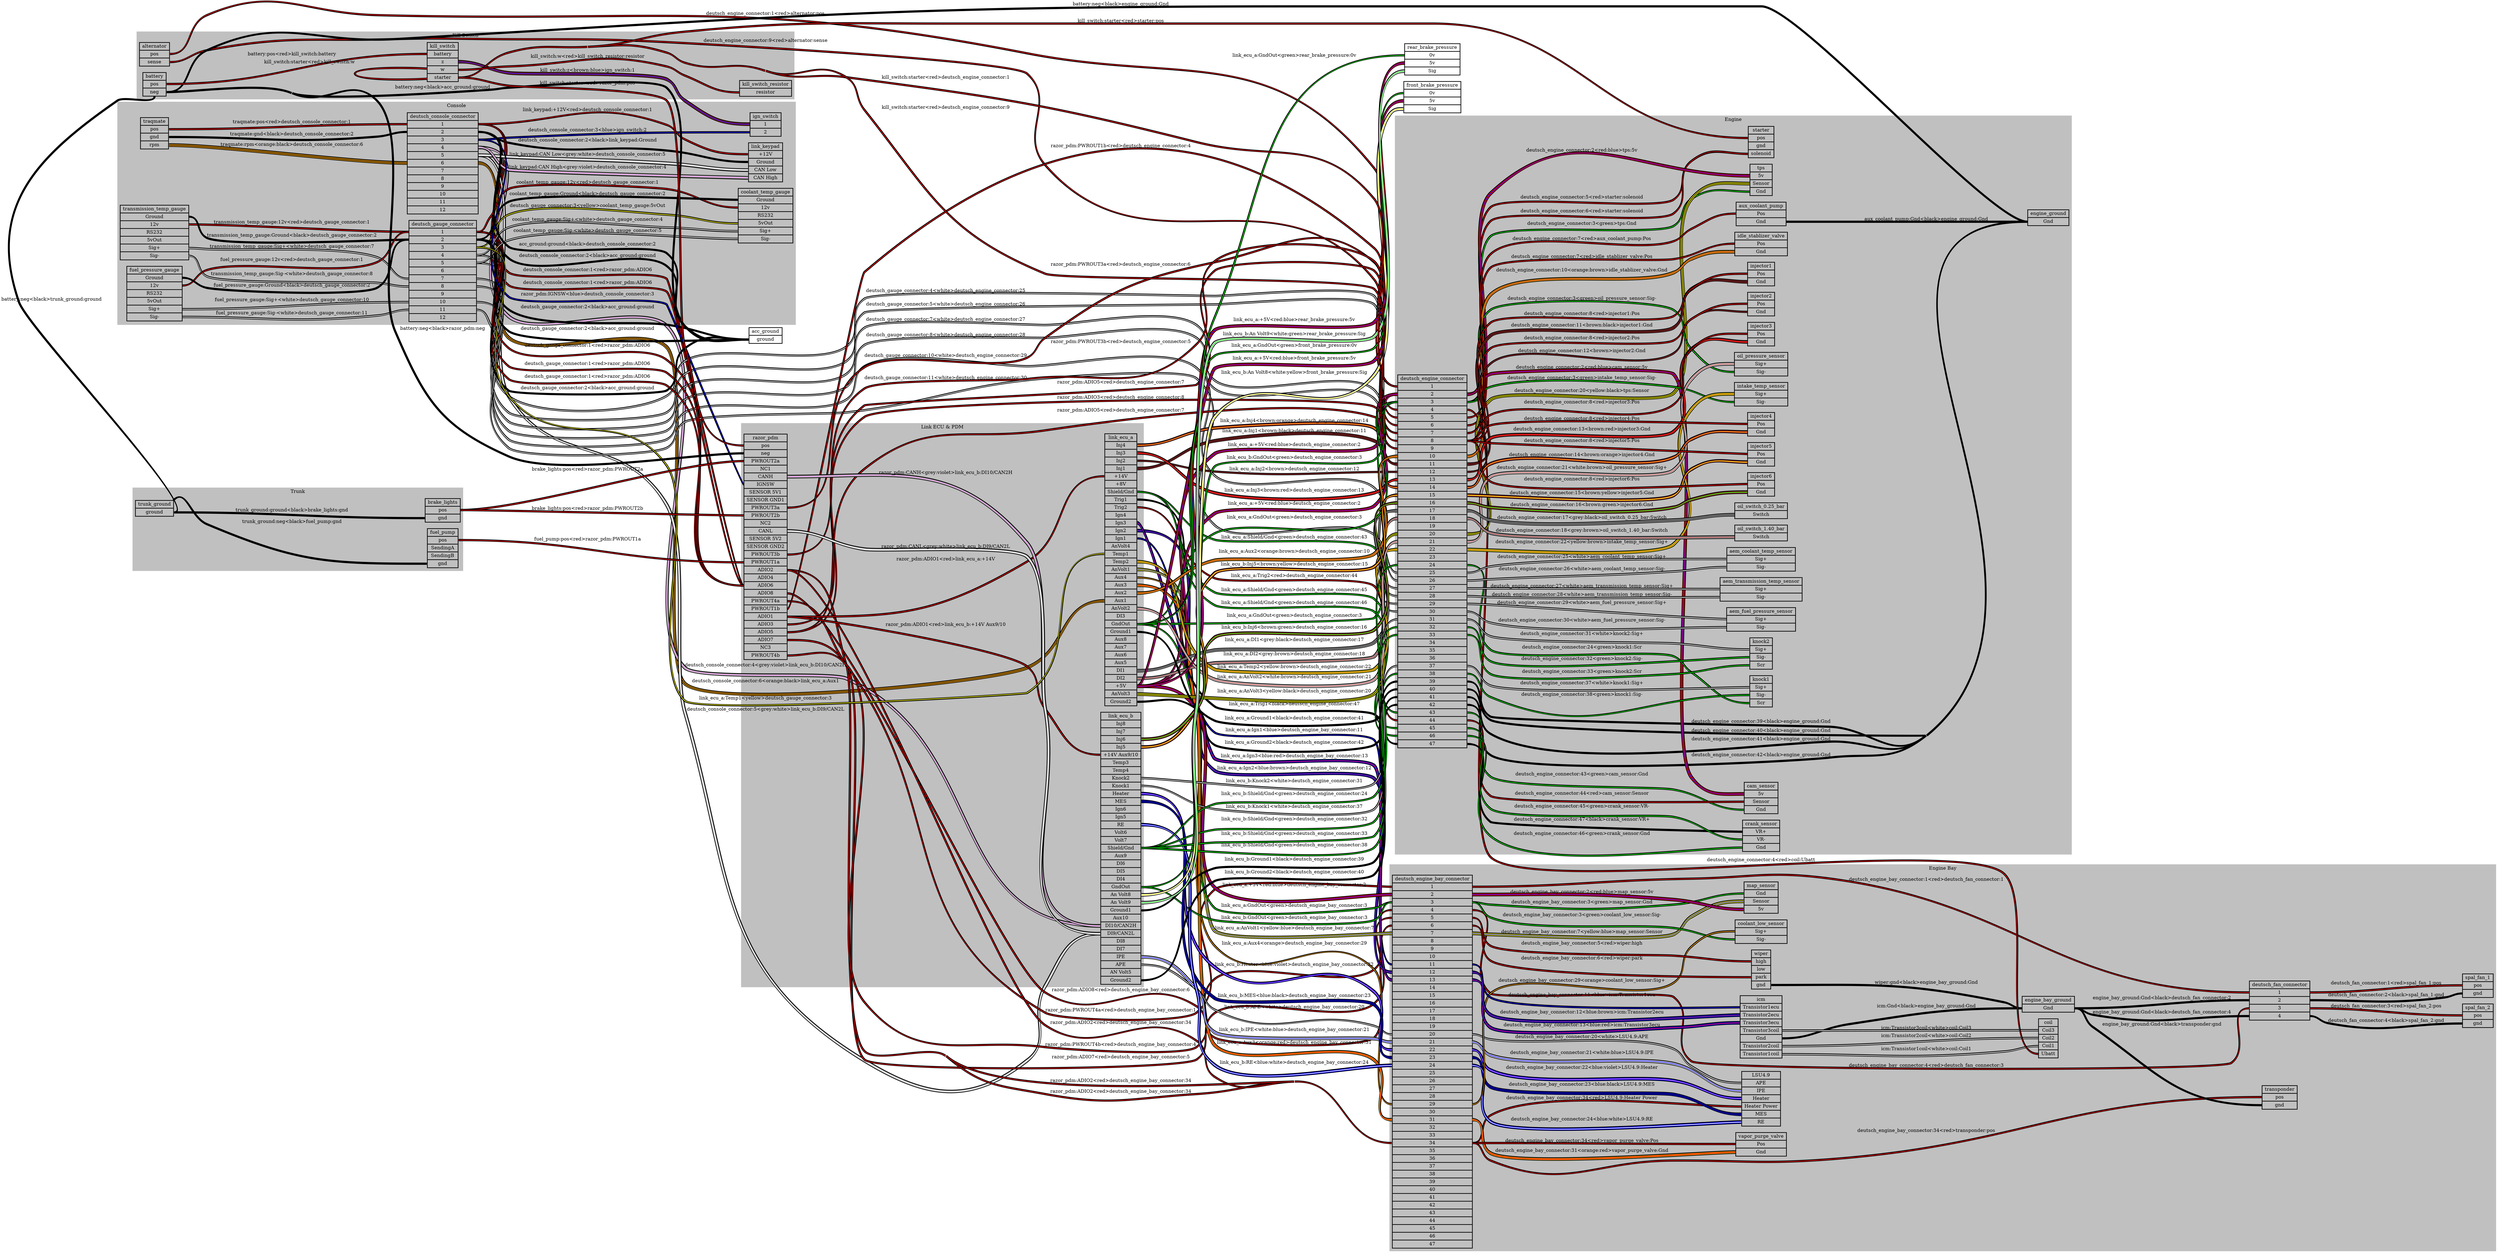 graph "" {
	graph [bb="0,0,7059,3692.7",
		concentrate=true,
		rankdir=LR,
		ranksep=1.5
	];
	node [label="\N"];
	subgraph cluster_Console {
		graph [bb="8,936,2016,1593",
			color=grey,
			label=Console,
			lheight=0.21,
			lp="1012,1581.5",
			lwidth=0.79,
			style=filled
		];
		deutsch_console_connector	[height=4.1667,
			label="deutsch_console_connector | <1> 1 | <2> 2 | <3> 3 | <4> 4 | <5> 5 | <6> 6 | <7> 7 | <8> 8 | <9> 9 | <10> 10 | <11> 11 | <12> 12 ",
			pos="971,1412",
			rects="866,1538.5,1076,1561.5 866,1515.5,1076,1538.5 866,1492.5,1076,1515.5 866,1469.5,1076,1492.5 866,1446.5,1076,1469.5 866,1423.5,1076,\
1446.5 866,1400.5,1076,1423.5 866,1377.5,1076,1400.5 866,1354.5,1076,1377.5 866,1331.5,1076,1354.5 866,1308.5,1076,1331.5 866,1285.5,\
1076,1308.5 866,1262.5,1076,1285.5",
			shape=record,
			style=bold,
			width=2.9167];
		ign_switch	[height=0.97222,
			label="ign_switch | <1> 1 | <2> 2 ",
			pos="1927,1527",
			rects="1881,1538.5,1973,1561.5 1881,1515.5,1973,1538.5 1881,1492.5,1973,1515.5",
			shape=record,
			style=bold,
			width=1.2778];
		deutsch_console_connector:3 -- ign_switch:2	[color="black:blue:black",
			label="deutsch_console_connector:3<blue>ign_switch:2",
			labeltooltip="deutsch_console_connector:3<blue>ign_switch:2",
			lp="1400,1494.5",
			penwidth=2.5,
			pos="1077,1481 1324.6,1481 1386.6,1477.1 1634,1487 1743.5,1491.4 1770.4,1504 1880,1504"];
		link_keypad	[height=1.6111,
			label="link_keypad | <+12V> +12V | <Ground> Ground | <CAN Low> CAN Low | <CAN High> CAN High ",
			pos="1927,1416",
			rects="1876.5,1450.5,1977.5,1473.5 1876.5,1427.5,1977.5,1450.5 1876.5,1404.5,1977.5,1427.5 1876.5,1381.5,1977.5,1404.5 1876.5,1358.5,1977.5,\
1381.5",
			shape=record,
			style=bold,
			width=1.4028];
		deutsch_console_connector:2 -- link_keypad:Ground	[color="black:black:black",
			label="deutsch_console_connector:2<black>link_keypad:Ground",
			labeltooltip="deutsch_console_connector:2<black>link_keypad:Ground",
			lp="1400,1460.5",
			penwidth=2.5,
			pos="1077,1504 1122.6,1504 1122.2,1465.8 1166,1453 1265.9,1423.8 1530,1435.6 1634,1430 1741.1,1424.3 1767.7,1416 1875,1416"];
		link_keypad:"CAN Low" -- deutsch_console_connector:5	[color="black:grey:white:grey:black",
			label="link_keypad:CAN Low<grey:white>deutsch_console_connector:5",
			labeltooltip="link_keypad:CAN Low<grey:white>deutsch_console_connector:5",
			lp="1400,1384.5",
			penwidth=2.5,
			pos="1875,1393 1559.8,1393 1468.1,1287.2 1166,1377 1120.7,1390.4 1124.2,1435 1077,1435"];
		link_keypad:"+12V" -- deutsch_console_connector:1	[color="black:red:black",
			label="link_keypad:+12V<red>deutsch_console_connector:1",
			labeltooltip="link_keypad:+12V<red>deutsch_console_connector:1",
			lp="1400,1544.5",
			penwidth=2.5,
			pos="1875,1439 1789.6,1439 1769.1,1456.4 1688,1483 1663.2,1491.1 1659.5,1500.3 1634,1506 1392.2,1560.1 1324.7,1527 1077,1527"];
		link_keypad:"CAN High" -- deutsch_console_connector:4	[color="black:grey:violet:grey:black",
			label="link_keypad:CAN High<grey:violet>deutsch_console_connector:4",
			labeltooltip="link_keypad:CAN High<grey:violet>deutsch_console_connector:4",
			lp="1400,1418.5",
			penwidth=2.5,
			pos="1875,1370 1767.4,1370 1741.3,1384.9 1634,1392 1530.1,1398.8 1266.5,1383.9 1166,1411 1122.8,1422.6 1121.7,1458 1077,1458"];
		deutsch_gauge_connector	[height=4.1667,
			label="deutsch_gauge_connector | <1> 1 | <2> 2 | <3> 3 | <4> 4 | <5> 5 | <6> 6 | <7> 7 | <8> 8 | <9> 9 | <10> 10 | <11> 11 | <12> 12 ",
			pos="971,1094",
			rects="871,1220.5,1071,1243.5 871,1197.5,1071,1220.5 871,1174.5,1071,1197.5 871,1151.5,1071,1174.5 871,1128.5,1071,1151.5 871,1105.5,1071,\
1128.5 871,1082.5,1071,1105.5 871,1059.5,1071,1082.5 871,1036.5,1071,1059.5 871,1013.5,1071,1036.5 871,990.5,1071,1013.5 871,967.5,\
1071,990.5 871,944.5,1071,967.5",
			shape=record,
			style=bold,
			width=2.7778];
		coolant_temp_gauge	[height=2.25,
			label="coolant_temp_gauge | <Ground> Ground | <12v> 12v | <RS232> RS232 | <5vOut> 5vOut | <Sig+> Sig+ | <Sig-> Sig- ",
			pos="1927,1186",
			rects="1846,1243.5,2008,1266.5 1846,1220.5,2008,1243.5 1846,1197.5,2008,1220.5 1846,1174.5,2008,1197.5 1846,1151.5,2008,1174.5 1846,1128.5,\
2008,1151.5 1846,1105.5,2008,1128.5",
			shape=record,
			style=bold,
			width=2.25];
		deutsch_gauge_connector:3 -- coolant_temp_gauge:"5vOut"	[color="black:yellow:black",
			label="deutsch_gauge_connector:3<yellow>coolant_temp_gauge:5vOut",
			labeltooltip="deutsch_gauge_connector:3<yellow>coolant_temp_gauge:5vOut",
			lp="1400,1170.5",
			penwidth=2.5,
			pos="1072,1163 1415.6,1163 1501.4,1163 1845,1163"];
		coolant_temp_gauge:"Sig-" -- deutsch_gauge_connector:5	[color="black:white:black",
			label="coolant_temp_gauge:Sig-<white>deutsch_gauge_connector:5",
			labeltooltip="coolant_temp_gauge:Sig-<white>deutsch_gauge_connector:5",
			lp="1400,1103.5",
			penwidth=2.5,
			pos="1845,1117 1750.8,1117 1728.1,1100.7 1634,1096 1426.3,1085.7 1372.7,1073.2 1166,1096 1123.5,1100.7 1114.8,1117 1072,1117"];
		coolant_temp_gauge:"12v" -- deutsch_gauge_connector:1	[color="black:red:black",
			label="coolant_temp_gauge:12v<red>deutsch_gauge_connector:1",
			labeltooltip="coolant_temp_gauge:12v<red>deutsch_gauge_connector:1",
			lp="1400,1216.5",
			penwidth=2.5,
			pos="1845,1209 1501.4,1209 1415.6,1209 1072,1209"];
		coolant_temp_gauge:Ground -- deutsch_gauge_connector:2	[color="black:black:black",
			label="coolant_temp_gauge:Ground<black>deutsch_gauge_connector:2",
			labeltooltip="coolant_temp_gauge:Ground<black>deutsch_gauge_connector:2",
			lp="1400,1260.5",
			penwidth=2.5,
			pos="1845,1232 1543.2,1232 1461.7,1285.5 1166,1225 1121.7,1215.9 1117.2,1186 1072,1186"];
		coolant_temp_gauge:"Sig+" -- deutsch_gauge_connector:4	[color="black:white:black",
			label="coolant_temp_gauge:Sig+<white>deutsch_gauge_connector:4",
			labeltooltip="coolant_temp_gauge:Sig+<white>deutsch_gauge_connector:4",
			lp="1400,1147.5",
			penwidth=2.5,
			pos="1845,1140 1501.4,1140 1415.6,1140 1072,1140"];
		traqmate	[height=1.2917,
			label="traqmate | <pos> pos | <gnd> gnd | <rpm> rpm ",
			pos="117.5,1501",
			rects="76,1524,159,1547 76,1501,159,1524 76,1478,159,1501 76,1455,159,1478",
			shape=record,
			style=bold,
			width=1.1528];
		traqmate:gnd -- deutsch_console_connector:2	[color="black:black:black",
			label="traqmate:gnd<black>deutsch_console_connector:2",
			labeltooltip="traqmate:gnd<black>deutsch_console_connector:2",
			lp="524.5,1497.5",
			penwidth=2.5,
			pos="160.5,1489 434.06,1489 503.29,1468.5 776,1490 815.92,1493.2 824.96,1504 865,1504"];
		traqmate:pos -- deutsch_console_connector:1	[color="black:red:black",
			label="traqmate:pos<red>deutsch_console_connector:1",
			labeltooltip="traqmate:pos<red>deutsch_console_connector:1",
			lp="524.5,1533.5",
			penwidth=2.5,
			pos="160.5,1513 473.67,1513 551.83,1527 865,1527"];
		traqmate:rpm -- deutsch_console_connector:6	[color="black:orange:black:orange:black",
			label="traqmate:rpm<orange:black>deutsch_console_connector:6",
			labeltooltip="traqmate:rpm<orange:black>deutsch_console_connector:6",
			lp="524.5,1467.5",
			penwidth=2.5,
			pos="160.5,1466 317.51,1466 707.99,1412 865,1412"];
		transmission_temp_gauge	[height=2.25,
			label="transmission_temp_gauge | <Ground> Ground | <12v> 12v | <RS232> RS232 | <5vOut> 5vOut | <Sig+> Sig+ | <Sig-> Sig- ",
			pos="117.5,1208",
			rects="16,1265.5,219,1288.5 16,1242.5,219,1265.5 16,1219.5,219,1242.5 16,1196.5,219,1219.5 16,1173.5,219,1196.5 16,1150.5,219,1173.5 16,\
1127.5,219,1150.5",
			shape=record,
			style=bold,
			width=2.8194];
		transmission_temp_gauge:"12v" -- deutsch_gauge_connector:1	[color="black:red:black",
			label="transmission_temp_gauge:12v<red>deutsch_gauge_connector:1",
			labeltooltip="transmission_temp_gauge:12v<red>deutsch_gauge_connector:1",
			lp="524.5,1222.5",
			penwidth=2.5,
			pos="219,1231 244.03,1231 248.25,1218.7 273,1215 535.4,1175.6 604.65,1209 870,1209"];
		transmission_temp_gauge:Ground -- deutsch_gauge_connector:2	[color="black:black:black",
			label="transmission_temp_gauge:Ground<black>deutsch_gauge_connector:2",
			labeltooltip="transmission_temp_gauge:Ground<black>deutsch_gauge_connector:2",
			lp="524.5,1271.5",
			penwidth=2.5,
			pos="219,1254 466.79,1254 535.34,1289 776,1230 820.8,1219 823.87,1186 870,1186"];
		transmission_temp_gauge:"Sig+" -- deutsch_gauge_connector:7	[color="black:white:black",
			label="transmission_temp_gauge:Sig+<white>deutsch_gauge_connector:7",
			labeltooltip="transmission_temp_gauge:Sig+<white>deutsch_gauge_connector:7",
			lp="524.5,1173.5",
			penwidth=2.5,
			pos="219,1162 342.87,1162 659.18,1182.2 776,1141 825.13,1123.7 817.91,1071 870,1071"];
		transmission_temp_gauge:"Sig-" -- deutsch_gauge_connector:8	[color="black:white:black",
			label="transmission_temp_gauge:Sig-<white>deutsch_gauge_connector:8",
			labeltooltip="transmission_temp_gauge:Sig-<white>deutsch_gauge_connector:8",
			lp="524.5,1129.5",
			penwidth=2.5,
			pos="219,1139 244.16,1139 248.21,1126.3 273,1122 383.22,1102.9 668.61,1134.3 776,1103 822.47,1089.5 821.6,1048 870,1048"];
		fuel_pressure_gauge	[height=2.25,
			label="fuel_pressure_gauge | <Ground> Ground | <12v> 12v | <RS232> RS232 | <5vOut> 5vOut | <Sig+> Sig+ | <Sig-> Sig- ",
			pos="117.5,1028",
			rects="35.5,1085.5,199.5,1108.5 35.5,1062.5,199.5,1085.5 35.5,1039.5,199.5,1062.5 35.5,1016.5,199.5,1039.5 35.5,993.5,199.5,1016.5 35.5,\
970.5,199.5,993.5 35.5,947.5,199.5,970.5",
			shape=record,
			style=bold,
			width=2.2778];
		fuel_pressure_gauge:"12v" -- deutsch_gauge_connector:1	[color="black:red:black",
			label="fuel_pressure_gauge:12v<red>deutsch_gauge_connector:1",
			labeltooltip="fuel_pressure_gauge:12v<red>deutsch_gauge_connector:1",
			lp="524.5,1057.5",
			penwidth=2.5,
			pos="200.5,1051 328.39,1051 664.92,986.63 776,1050 847.3,1090.7 787.91,1209 870,1209"];
		fuel_pressure_gauge:Ground -- deutsch_gauge_connector:2	[color="black:black:black",
			label="fuel_pressure_gauge:Ground<black>deutsch_gauge_connector:2",
			labeltooltip="fuel_pressure_gauge:Ground<black>deutsch_gauge_connector:2",
			lp="524.5,1095.5",
			penwidth=2.5,
			pos="200.5,1074 264.46,1074 717.47,1062.2 776,1088 831.22,1112.3 809.65,1186 870,1186"];
		fuel_pressure_gauge:"Sig+" -- deutsch_gauge_connector:10	[color="black:white:black",
			label="fuel_pressure_gauge:Sig+<white>deutsch_gauge_connector:10",
			labeltooltip="fuel_pressure_gauge:Sig+<white>deutsch_gauge_connector:10",
			lp="524.5,1008.5",
			penwidth=2.5,
			pos="200.5,982 498.19,982 572.31,1002 870,1002"];
		fuel_pressure_gauge:"Sig-" -- deutsch_gauge_connector:11	[color="black:white:black",
			label="fuel_pressure_gauge:Sig-<white>deutsch_gauge_connector:11",
			labeltooltip="fuel_pressure_gauge:Sig-<white>deutsch_gauge_connector:11",
			lp="524.5,970.5",
			penwidth=2.5,
			pos="200.5,959 456.28,959 521.2,940.58 776,963 818.22,966.71 827.62,979 870,979"];
	}
	subgraph "cluster_Engine Bay" {
		graph [bb="3775,8,7051,1153",
			color=grey,
			label="Engine Bay",
			lheight=0.21,
			lp="5413,1141.5",
			lwidth=1.14,
			style=filled
		];
		deutsch_engine_bay_connector	[height=15.347,
			label="deutsch_engine_bay_connector | <1> 1 | <2> 2 | <3> 3 | <4> 4 | <5> 5 | <6> 6 | <7> 7 | <8> 8 | <9> 9 | <10> 10 | <11> 11 | <12> \
12 | <13> 13 | <14> 14 | <15> 15 | <16> 16 | <17> 17 | <18> 18 | <19> 19 | <20> 20 | <21> 21 | <22> 22 | <23> 23 | <24> 24 | <25> \
25 | <26> 26 | <27> 27 | <28> 28 | <29> 29 | <30> 30 | <31> 31 | <32> 32 | <33> 33 | <34> 34 | <35> 35 | <36> 36 | <37> 37 | <38> \
38 | <39> 39 | <40> 40 | <41> 41 | <42> 42 | <43> 43 | <44> 44 | <45> 45 | <46> 46 | <47> 47 ",
			pos="3901.5,569",
			rects="3783,1098,4020,1121 3783,1075,4020,1098 3783,1052,4020,1075 3783,1029,4020,1052 3783,1006,4020,1029 3783,983,4020,1006 3783,960,\
4020,983 3783,937,4020,960 3783,914,4020,937 3783,891,4020,914 3783,868,4020,891 3783,845,4020,868 3783,822,4020,845 3783,799,4020,\
822 3783,776,4020,799 3783,753,4020,776 3783,730,4020,753 3783,707,4020,730 3783,684,4020,707 3783,661,4020,684 3783,638,4020,661 \
3783,615,4020,638 3783,592,4020,615 3783,569,4020,592 3783,546,4020,569 3783,523,4020,546 3783,500,4020,523 3783,477,4020,500 3783,\
454,4020,477 3783,431,4020,454 3783,408,4020,431 3783,385,4020,408 3783,362,4020,385 3783,339,4020,362 3783,316,4020,339 3783,293,\
4020,316 3783,270,4020,293 3783,247,4020,270 3783,224,4020,247 3783,201,4020,224 3783,178,4020,201 3783,155,4020,178 3783,132,4020,\
155 3783,109,4020,132 3783,86,4020,109 3783,63,4020,86 3783,40,4020,63 3783,17,4020,40",
			shape=record,
			style=bold,
			width=3.2917];
		deutsch_fan_connector	[height=1.6111,
			label="deutsch_fan_connector | <1> 1 | <2> 2 | <3> 3 | <4> 4 ",
			pos="6410.5,909",
			rects="6321,943.5,6500,966.5 6321,920.5,6500,943.5 6321,897.5,6500,920.5 6321,874.5,6500,897.5 6321,851.5,6500,874.5",
			shape=record,
			style=bold,
			width=2.4861];
		deutsch_engine_bay_connector:4 -- deutsch_fan_connector:3	[color="black:red:black",
			label="deutsch_engine_bay_connector:4<red>deutsch_fan_connector:3",
			labeltooltip="deutsch_engine_bay_connector:4<red>deutsch_fan_connector:3",
			lp="5364.5,898.5",
			penwidth=2.5,
			pos="4020,1018 4076.1,1018 4026.8,934.3 4074,904 4129.6,868.27 4602.9,896.64 4669,896 5403.2,888.84 5586.8,886 6321,886"];
		deutsch_engine_bay_connector:1 -- deutsch_fan_connector:1	[color="black:red:black",
			label="deutsch_engine_bay_connector:1<red>deutsch_fan_connector:1",
			labeltooltip="deutsch_engine_bay_connector:1<red>deutsch_fan_connector:1",
			lp="5364.5,1097.5",
			penwidth=2.5,
			pos="4020,1087 4308.5,1087 4380.5,1093.2 4669,1095 4852.1,1096.1 4898.3,1107 5081,1095 5635.7,1058.7 5765.1,932 6321,932"];
		map_sensor	[height=1.2917,
			label="map_sensor | <Gnd> Gnd | <Sensor> Sensor | <5v> 5v ",
			pos="4875,1039",
			rects="4824.5,1062,4925.5,1085 4824.5,1039,4925.5,1062 4824.5,1016,4925.5,1039 4824.5,993,4925.5,1016",
			shape=record,
			style=bold,
			width=1.4028];
		deutsch_engine_bay_connector:3 -- map_sensor:Gnd	[color="black:green:black",
			label="deutsch_engine_bay_connector:3<green>map_sensor:Gnd",
			labeltooltip="deutsch_engine_bay_connector:3<green>map_sensor:Gnd",
			lp="4344.5,1041.5",
			penwidth=2.5,
			pos="4020,1041 4044.2,1041 4049.8,1035.6 4074,1034 4313.9,1018.5 4374.8,1024.2 4615,1034 4707.7,1037.8 4730.2,1051 4823,1051"];
		deutsch_engine_bay_connector:7 -- map_sensor:Sensor	[color="black:yellow:blue:yellow:black",
			label="deutsch_engine_bay_connector:7<yellow:blue>map_sensor:Sensor",
			labeltooltip="deutsch_engine_bay_connector:7<yellow:blue>map_sensor:Sensor",
			lp="4344.5,793.5",
			penwidth=2.5,
			pos="4020,949 4096.3,949 4012.1,830.68 4074,786 4098.4,768.4 4591.1,767.76 4615,786 4687.5,841.37 4604.7,919.31 4669,984 4719.1,1034.4 \
4751.9,1027 4823,1027"];
		deutsch_engine_bay_connector:2 -- map_sensor:"5v"	[color="black:red:blue:red:black",
			label="deutsch_engine_bay_connector:2<red:blue>map_sensor:5v",
			labeltooltip="deutsch_engine_bay_connector:2<red:blue>map_sensor:5v",
			lp="4344.5,1075.5",
			penwidth=2.5,
			pos="4020,1064 4284.5,1064 4352.3,1080.4 4615,1049 4708.9,1037.8 4728.4,1004 4823,1004"];
		"LSU4.9"	[height=2.25,
			label="LSU4.9 | <APE> APE | <IPE> IPE | <Heater> Heater | <Heater Power> Heater Power | <MES> MES | <RE> RE ",
			pos="4875,449",
			rects="4817.5,506.5,4932.5,529.5 4817.5,483.5,4932.5,506.5 4817.5,460.5,4932.5,483.5 4817.5,437.5,4932.5,460.5 4817.5,414.5,4932.5,437.5 \
4817.5,391.5,4932.5,414.5 4817.5,368.5,4932.5,391.5",
			shape=record,
			style=bold,
			width=1.5972];
		deutsch_engine_bay_connector:34 -- "LSU4.9":"Heater Power"	[color="black:red:black",
			label="deutsch_engine_bay_connector:34<red>LSU4.9:Heater Power",
			labeltooltip="deutsch_engine_bay_connector:34<red>LSU4.9:Heater Power",
			lp="4344.5,430.5",
			penwidth=2.5,
			pos="4020,327 4060,327 4038.6,380.46 4074,399 4110.6,418.12 4774.8,426 4816,426"];
		deutsch_engine_bay_connector:20 -- "LSU4.9":APE	[color="black:white:black",
			label="deutsch_engine_bay_connector:20<white>LSU4.9:APE",
			labeltooltip="deutsch_engine_bay_connector:20<white>LSU4.9:APE",
			lp="4344.5,624.5",
			penwidth=2.5,
			pos="4020,650 4048.1,650 4047.1,625.14 4074,617 4189.2,582.17 4505.2,645.19 4615,596 4646.6,581.86 4639.5,558.08 4669,540 4727.2,504.27 \
4747.7,495 4816,495"];
		deutsch_engine_bay_connector:21 -- "LSU4.9":IPE	[color="black:white:blue:white:black",
			label="deutsch_engine_bay_connector:21<white:blue>LSU4.9:IPE",
			labeltooltip="deutsch_engine_bay_connector:21<white:blue>LSU4.9:IPE",
			lp="4344.5,584.5",
			penwidth=2.5,
			pos="4020,627 4052.7,627 4043.8,589.47 4074,577 4129.6,554.08 4556.3,571.11 4615,558 4709.8,536.82 4718.8,472 4816,472"];
		deutsch_engine_bay_connector:22 -- "LSU4.9":Heater	[color="black:blue:violet:blue:black",
			label="deutsch_engine_bay_connector:22<blue:violet>LSU4.9:Heater",
			labeltooltip="deutsch_engine_bay_connector:22<blue:violet>LSU4.9:Heater",
			lp="4344.5,546.5",
			penwidth=2.5,
			pos="4020,604 4057.6,604 4040.3,555.55 4074,539 4128,512.49 4555.9,531.2 4615,520 4708.1,502.36 4721.3,449 4816,449"];
		deutsch_engine_bay_connector:23 -- "LSU4.9":MES	[color="black:blue:black:blue:black",
			label="deutsch_engine_bay_connector:23<blue:black>LSU4.9:MES",
			labeltooltip="deutsch_engine_bay_connector:23<blue:black>LSU4.9:MES",
			lp="4344.5,472.5",
			penwidth=2.5,
			pos="4020,581 4076.9,581 4026.8,496.67 4074,465 4124,431.49 4555.2,446.85 4615,440 4705.2,429.66 4725.2,403 4816,403"];
		deutsch_engine_bay_connector:24 -- "LSU4.9":RE	[color="black:blue:white:blue:black",
			label="deutsch_engine_bay_connector:24<blue:white>LSU4.9:RE",
			labeltooltip="deutsch_engine_bay_connector:24<blue:white>LSU4.9:RE",
			lp="4344.5,387.5",
			penwidth=2.5,
			pos="4020,557 4102.2,557 4007.9,428.94 4074,380 4140.3,330.94 4733.6,380 4816,380"];
		coolant_low_sensor	[height=0.97222,
			label="coolant_low_sensor | <Sig+> Sig+ | <Sig-> Sig- ",
			pos="4875,940",
			rects="4798,951.5,4952,974.5 4798,928.5,4952,951.5 4798,905.5,4952,928.5",
			shape=record,
			style=bold,
			width=2.1389];
		deutsch_engine_bay_connector:3 -- coolant_low_sensor:"Sig-"	[color="black:green:black",
			label="deutsch_engine_bay_connector:3<green>coolant_low_sensor:Sig-",
			labeltooltip="deutsch_engine_bay_connector:3<green>coolant_low_sensor:Sig-",
			lp="4344.5,1003.5",
			penwidth=2.5,
			pos="4020,1041 4051.2,1041 4045.2,1008.2 4074,996 4371.5,869.59 4473.8,917 4797,917"];
		deutsch_engine_bay_connector:29 -- coolant_low_sensor:"Sig+"	[color="black:orange:black",
			label="deutsch_engine_bay_connector:29<orange>coolant_low_sensor:Sig+",
			labeltooltip="deutsch_engine_bay_connector:29<orange>coolant_low_sensor:Sig+",
			lp="4344.5,508.5",
			penwidth=2.5,
			pos="4020,442 4049.3,442 4046.2,470.6 4074,480 4131,499.27 4570.3,460.74 4615,501 4740.1,613.7 4570.5,739.45 4669,876 4706.2,927.58 4733.4,\
940 4797,940"];
		vapor_purge_valve	[height=0.97222,
			label="vapor_purge_valve | <Pos> Pos | <Gnd> Gnd ",
			pos="4875,315",
			rects="4800,326.5,4950,349.5 4800,303.5,4950,326.5 4800,280.5,4950,303.5",
			shape=record,
			style=bold,
			width=2.0833];
		deutsch_engine_bay_connector:31 -- vapor_purge_valve:Gnd	[color="black:orange:red:orange:black",
			label="deutsch_engine_bay_connector:31<orange:red>vapor_purge_valve:Gnd",
			labeltooltip="deutsch_engine_bay_connector:31<orange:red>vapor_purge_valve:Gnd",
			lp="4344.5,298.5",
			penwidth=2.5,
			pos="4020,396 4072.5,396 4029.2,318.33 4074,291 4142.8,249.04 4718.4,292 4799,292"];
		deutsch_engine_bay_connector:34 -- vapor_purge_valve:Pos	[color="black:red:black",
			label="deutsch_engine_bay_connector:34<red>vapor_purge_valve:Pos",
			labeltooltip="deutsch_engine_bay_connector:34<red>vapor_purge_valve:Pos",
			lp="4344.5,333.5",
			penwidth=2.5,
			pos="4020,327 4366.3,327 4452.7,315 4799,315"];
		transponder	[height=0.97222,
			label="transponder | <pos> pos | <gnd> gnd ",
			pos="6410.5,261",
			rects="6358.5,272.5,6462.5,295.5 6358.5,249.5,6462.5,272.5 6358.5,226.5,6462.5,249.5",
			shape=record,
			style=bold,
			width=1.4444];
		deutsch_engine_bay_connector:34 -- transponder:pos	[color="black:red:black",
			label="deutsch_engine_bay_connector:34<red>transponder:pos",
			labeltooltip="deutsch_engine_bay_connector:34<red>transponder:pos",
			lp="5364.5,263.5",
			penwidth=2.5,
			pos="4020,327 4055.5,327 4041.5,282.38 4074,268 4132,242.35 6294.1,261 6357.5,261"];
		icm	[height=2.5694,
			label="icm | <Transistor1ecu> Transistor1ecu | <Transistor2ecu> Transistor2ecu | <Transistor3ecu> Transistor3ecu | <Transistor3coil> Transistor3coil | <\
Gnd> Gnd | <Transistor2coil> Transistor2coil | <Transistor1coil> Transistor1coil ",
			pos="4875,641",
			rects="4813,710,4937,733 4813,687,4937,710 4813,664,4937,687 4813,641,4937,664 4813,618,4937,641 4813,595,4937,618 4813,572,4937,595 4813,\
549,4937,572",
			shape=record,
			style=bold,
			width=1.7222];
		deutsch_engine_bay_connector:13 -- icm:Transistor3ecu	[color="black:blue:red:blue:black",
			label="deutsch_engine_bay_connector:13<blue:red>icm:Transistor3ecu",
			labeltooltip="deutsch_engine_bay_connector:13<blue:red>icm:Transistor3ecu",
			lp="4344.5,667.5",
			penwidth=2.5,
			pos="4020,811 4091.3,811 4015.9,701.32 4074,660 4140.8,612.46 4730,653 4812,653"];
		deutsch_engine_bay_connector:11 -- icm:Transistor1ecu	[color="black:blue:black",
			label="deutsch_engine_bay_connector:11<blue>icm:Transistor1ecu",
			labeltooltip="deutsch_engine_bay_connector:11<blue>icm:Transistor1ecu",
			lp="4344.5,759.5",
			penwidth=2.5,
			pos="4020,857 4072.5,857 4030.1,780.81 4074,752 4124.4,718.93 4554.9,720.59 4615,716 4702.6,709.3 4724.1,699 4812,699"];
		deutsch_engine_bay_connector:12 -- icm:Transistor2ecu	[color="black:blue:brown:blue:black",
			label="deutsch_engine_bay_connector:12<blue:brown>icm:Transistor2ecu",
			labeltooltip="deutsch_engine_bay_connector:12<blue:brown>icm:Transistor2ecu",
			lp="4344.5,704.5",
			penwidth=2.5,
			pos="4020,834 4085.4,834 4020.4,734.59 4074,697 4107.6,673.44 4771,676 4812,676"];
		wiper	[height=1.6111,
			label="wiper | <high> high | <low> low | <park> park | <gnd> gnd ",
			pos="4875,809",
			rects="4846.5,843.5,4903.5,866.5 4846.5,820.5,4903.5,843.5 4846.5,797.5,4903.5,820.5 4846.5,774.5,4903.5,797.5 4846.5,751.5,4903.5,774.5",
			shape=record,
			style=bold,
			width=0.79167];
		deutsch_engine_bay_connector:6 -- wiper:park	[color="black:red:black",
			label="deutsch_engine_bay_connector:6<red>wiper:park",
			labeltooltip="deutsch_engine_bay_connector:6<red>wiper:park",
			lp="4344.5,835.5",
			penwidth=2.5,
			pos="4020,972 4088.4,972 4018.7,868.12 4074,828 4098.4,810.34 4585,806.88 4615,805 4717.4,798.6 4742.4,786 4845,786"];
		deutsch_engine_bay_connector:5 -- wiper:high	[color="black:red:black",
			label="deutsch_engine_bay_connector:5<red>wiper:high",
			labeltooltip="deutsch_engine_bay_connector:5<red>wiper:high",
			lp="4344.5,873.5",
			penwidth=2.5,
			pos="4020,995 4082.2,995 4023,901.53 4074,866 4098.7,848.81 4584.9,844.36 4615,843 4717.2,838.38 4742.7,832 4845,832"];
		spal_fan_1	[height=0.97222,
			label="spal_fan_1 | <pos> pos | <gnd> gnd ",
			pos="6997.5,953",
			rects="6952,964.5,7043,987.5 6952,941.5,7043,964.5 6952,918.5,7043,941.5",
			shape=record,
			style=bold,
			width=1.2639];
		deutsch_fan_connector:2 -- spal_fan_1:gnd	[color="black:black:black",
			label="deutsch_fan_connector:2<black>spal_fan_1:gnd",
			labeltooltip="deutsch_fan_connector:2<black>spal_fan_1:gnd",
			lp="6726,924.5",
			penwidth=2.5,
			pos="6500,909 6676.9,909 6722.5,894.39 6898,917 6922.5,920.16 6927.3,930 6952,930"];
		deutsch_fan_connector:1 -- spal_fan_1:pos	[color="black:red:black",
			label="deutsch_fan_connector:1<red>spal_fan_1:pos",
			labeltooltip="deutsch_fan_connector:1<red>spal_fan_1:pos",
			lp="6726,959.5",
			penwidth=2.5,
			pos="6500,932 6701.1,932 6750.9,953 6952,953"];
		spal_fan_2	[height=0.97222,
			label="spal_fan_2 | <pos> pos | <gnd> gnd ",
			pos="6997.5,864",
			rects="6952,875.5,7043,898.5 6952,852.5,7043,875.5 6952,829.5,7043,852.5",
			shape=record,
			style=bold,
			width=1.2639];
		deutsch_fan_connector:4 -- spal_fan_2:gnd	[color="black:black:black",
			label="deutsch_fan_connector:4<black>spal_fan_2:gnd",
			labeltooltip="deutsch_fan_connector:4<black>spal_fan_2:gnd",
			lp="6726,848.5",
			penwidth=2.5,
			pos="6500,863 6525.9,863 6528.6,845.98 6554,841 6727.6,807 6775.1,841 6952,841"];
		deutsch_fan_connector:3 -- spal_fan_2:pos	[color="black:red:black",
			label="deutsch_fan_connector:3<red>spal_fan_2:pos",
			labeltooltip="deutsch_fan_connector:3<red>spal_fan_2:pos",
			lp="6726,891.5",
			penwidth=2.5,
			pos="6500,886 6600.6,886 6851.4,864 6952,864"];
		engine_bay_ground	[height=0.65278,
			label="engine_bay_ground | <Gnd> Gnd ",
			pos="5725.5,775",
			rects="5648,775,5803,798 5648,752,5803,775",
			shape=record,
			style=bold,
			width=2.1528];
		icm:Gnd -- engine_bay_ground:Gnd	[color="black:black:black",
			label="icm:Gnd<black>engine_bay_ground:Gnd",
			labeltooltip="icm:Gnd<black>engine_bay_ground:Gnd",
			lp="5364.5,751.5",
			penwidth=2.5,
			pos="4938,606 4940.3,606 5591.8,743.37 5594,744 5618.5,750.86 5622.6,763 5648,763"];
		coil	[height=1.6111,
			label="coil | <Coil3> Coil3 | <Coil2> Coil2 | <Coil1> Coil1 | <Ubatt> Ubatt ",
			pos="5725.5,601",
			rects="5696.5,635.5,5754.5,658.5 5696.5,612.5,5754.5,635.5 5696.5,589.5,5754.5,612.5 5696.5,566.5,5754.5,589.5 5696.5,543.5,5754.5,566.5",
			shape=record,
			style=bold,
			width=0.80556];
		icm:Transistor3coil -- coil:Coil3	[color="black:white:black",
			label="icm:Transistor3coil<white>coil:Coil3",
			labeltooltip="icm:Transistor3coil<white>coil:Coil3",
			lp="5364.5,635.5",
			penwidth=2.5,
			pos="4938,629 5274.7,629 5358.8,624 5695.5,624"];
		icm:Transistor1coil -- coil:Coil1	[color="black:white:black",
			label="icm:Transistor1coil<white>coil:Coil1",
			labeltooltip="icm:Transistor1coil<white>coil:Coil1",
			lp="5364.5,564.5",
			penwidth=2.5,
			pos="4938,560 5025.6,560 5047.4,557.67 5135,557 5339,555.45 5391.1,536.23 5594,557 5639.8,561.69 5649.4,578 5695.5,578"];
		icm:Transistor2coil -- coil:Coil2	[color="black:white:black",
			label="icm:Transistor2coil<white>coil:Coil2",
			labeltooltip="icm:Transistor2coil<white>coil:Coil2",
			lp="5364.5,607.5",
			penwidth=2.5,
			pos="4938,583 5274.8,583 5358.7,601 5695.5,601"];
		wiper:gnd -- engine_bay_ground:Gnd	[color="black:black:black",
			label="wiper:gnd<black>engine_bay_ground:Gnd",
			labeltooltip="wiper:gnd<black>engine_bay_ground:Gnd",
			lp="5364.5,770.5",
			penwidth=2.5,
			pos="4905,763 5235.2,763 5317.8,763 5648,763"];
		engine_bay_ground:Gnd -- deutsch_fan_connector:2	[color="black:black:black",
			label="engine_bay_ground:Gnd<black>deutsch_fan_connector:2",
			labeltooltip="engine_bay_ground:Gnd<black>deutsch_fan_connector:2",
			lp="6062,919.5",
			penwidth=2.5,
			pos="5803,763 5841.9,763 5823.5,812.13 5857,832 6036.8,938.69 6112,909 6321,909"];
		engine_bay_ground:Gnd -- deutsch_fan_connector:4	[color="black:black:black",
			label="engine_bay_ground:Gnd<black>deutsch_fan_connector:4",
			labeltooltip="engine_bay_ground:Gnd<black>deutsch_fan_connector:4",
			lp="6062,867.5",
			penwidth=2.5,
			pos="5803,763 6037.5,763 6086.5,863 6321,863"];
		engine_bay_ground:Gnd -- transponder:gnd	[color="black:black:black",
			label="engine_bay_ground:Gnd<black>transponder:gnd",
			labeltooltip="engine_bay_ground:Gnd<black>transponder:gnd",
			lp="6062,733.5",
			penwidth=2.5,
			pos="5803,763 5887.8,763 6272.7,238 6357.5,238"];
	}
	subgraph cluster_Engine {
		graph [bb="3791,1168,5794.5,3334",
			color=grey,
			label=Engine,
			lheight=0.21,
			lp="4792.8,3322.5",
			lwidth=0.71,
			style=filled
		];
		deutsch_engine_connector	[height=15.347,
			label="deutsch_engine_connector | <1> 1 | <2> 2 | <3> 3 | <4> 4 | <5> 5 | <6> 6 | <7> 7 | <8> 8 | <9> 9 | <10> 10 | <11> 11 | <12> 12 | <\
13> 13 | <14> 14 | <15> 15 | <16> 16 | <17> 17 | <18> 18 | <19> 19 | <20> 20 | <21> 21 | <22> 22 | <23> 23 | <24> 24 | <25> 25 | <\
26> 26 | <27> 27 | <28> 28 | <29> 29 | <30> 30 | <31> 31 | <32> 32 | <33> 33 | <34> 34 | <35> 35 | <36> 36 | <37> 37 | <38> 38 | <\
39> 39 | <40> 40 | <41> 41 | <42> 42 | <43> 43 | <44> 44 | <45> 45 | <46> 46 | <47> 47 ",
			pos="3901.5,2031",
			rects="3799,2560,4004,2583 3799,2537,4004,2560 3799,2514,4004,2537 3799,2491,4004,2514 3799,2468,4004,2491 3799,2445,4004,2468 3799,2422,\
4004,2445 3799,2399,4004,2422 3799,2376,4004,2399 3799,2353,4004,2376 3799,2330,4004,2353 3799,2307,4004,2330 3799,2284,4004,2307 \
3799,2261,4004,2284 3799,2238,4004,2261 3799,2215,4004,2238 3799,2192,4004,2215 3799,2169,4004,2192 3799,2146,4004,2169 3799,2123,\
4004,2146 3799,2100,4004,2123 3799,2077,4004,2100 3799,2054,4004,2077 3799,2031,4004,2054 3799,2008,4004,2031 3799,1985,4004,2008 \
3799,1962,4004,1985 3799,1939,4004,1962 3799,1916,4004,1939 3799,1893,4004,1916 3799,1870,4004,1893 3799,1847,4004,1870 3799,1824,\
4004,1847 3799,1801,4004,1824 3799,1778,4004,1801 3799,1755,4004,1778 3799,1732,4004,1755 3799,1709,4004,1732 3799,1686,4004,1709 \
3799,1663,4004,1686 3799,1640,4004,1663 3799,1617,4004,1640 3799,1594,4004,1617 3799,1571,4004,1594 3799,1548,4004,1571 3799,1525,\
4004,1548 3799,1502,4004,1525 3799,1479,4004,1502",
			shape=record,
			style=bold,
			width=2.8472];
		starter	[height=1.2917,
			label="starter | <pos> pos | <gnd> gnd | <solenoid> solenoid ",
			pos="4875,3256",
			rects="4837,3279,4913,3302 4837,3256,4913,3279 4837,3233,4913,3256 4837,3210,4913,3233",
			shape=record,
			style=bold,
			width=1.0556];
		deutsch_engine_connector:5 -- starter:solenoid	[color="black:red:black",
			label="deutsch_engine_connector:5<red>starter:solenoid",
			labeltooltip="deutsch_engine_connector:5<red>starter:solenoid",
			lp="4344.5,3113.5",
			penwidth=2.5,
			pos="4005.5,2457 4146.1,2457 3971.1,2990.2 4074,3086 4118,3127 4563.6,3074.8 4615,3106 4656.5,3131.2 4628.6,3174.1 4669,3201 4731.3,3242.4 \
4761.2,3221 4836,3221"];
		deutsch_engine_connector:6 -- starter:solenoid	[color="black:red:black",
			label="deutsch_engine_connector:6<red>starter:solenoid",
			labeltooltip="deutsch_engine_connector:6<red>starter:solenoid",
			lp="4344.5,3074.5",
			penwidth=2.5,
			pos="4005.5,2434 4142.6,2434 3973.5,2953.7 4074,3047 4118.1,3087.9 4565.8,3032.4 4615,3067 4667.5,3103.9 4618,3162 4669,3201 4728.4,3246.4 \
4761.2,3221 4836,3221"];
		engine_ground	[height=0.65278,
			label="engine_ground | <Gnd> Gnd ",
			pos="5725.5,3035",
			rects="5664.5,3035,5786.5,3058 5664.5,3012,5786.5,3035",
			shape=record,
			style=bold,
			width=1.6944];
		deutsch_engine_connector:40 -- engine_ground:Gnd	[color="black:black:black",
			label="deutsch_engine_connector:40<black>engine_ground:Gnd",
			labeltooltip="deutsch_engine_connector:40<black>engine_ground:Gnd",
			lp="4875,1533.5",
			penwidth=2.5,
			pos="4005.5,1651 4054.7,1651 4030.3,1586.7 4074,1564 4152,1523.5 5360.9,1515.9 5363.5,1518"];
		deutsch_engine_connector:41 -- engine_ground:Gnd	[color="black:black:black",
			label="deutsch_engine_connector:41<black>engine_ground:Gnd",
			labeltooltip="deutsch_engine_connector:41<black>engine_ground:Gnd",
			lp="4875,1507.5",
			penwidth=2.5,
			pos="4005.5,1628 4060.8,1628 4025.8,1551.2 4074,1524 4268.9,1413.9 4857.3,1492.9 5081,1500 5206.7,1504 5266.7,1437.7 5363.5,1518"];
		deutsch_engine_connector:42 -- engine_ground:Gnd	[color="black:black:black",
			label="deutsch_engine_connector:42<black>engine_ground:Gnd",
			labeltooltip="deutsch_engine_connector:42<black>engine_ground:Gnd",
			lp="4875,1460.5",
			penwidth=2.5,
			pos="5365.5,1518 5893.8,1948.9 4982.1,3022.5 5663,3023;4005.5,1605 4076.4,1605 4014.3,1499.3 4074,1461 4168.2,1400.6 4969.8,1440.4 5081,\
1453 5209,1467.5 5263.7,1436.6 5363.5,1518"];
		deutsch_engine_connector:39 -- engine_ground:Gnd	[color="black:black:black",
			label="deutsch_engine_connector:39<black>engine_ground:Gnd",
			labeltooltip="deutsch_engine_connector:39<black>engine_ground:Gnd",
			lp="4875,1562.5",
			penwidth=2.5,
			pos="4005.5,1674 4054,1674 4030.7,1610.9 4074,1589 4124,1563.7 5025.1,1548.9 5081,1545 5206.8,1536.2 5265,1439.2 5363.5,1518"];
		tps	[height=1.2917,
			label="tps | <5v> 5v | <Sensor> Sensor | <Gnd> Gnd ",
			pos="4875,3145",
			rects="4842,3168,4908,3191 4842,3145,4908,3168 4842,3122,4908,3145 4842,3099,4908,3122",
			shape=record,
			style=bold,
			width=0.91667];
		deutsch_engine_connector:3 -- tps:Gnd	[color="black:green:black",
			label="deutsch_engine_connector:3<green>tps:Gnd",
			labeltooltip="deutsch_engine_connector:3<green>tps:Gnd",
			lp="4344.5,3039.5",
			penwidth=2.5,
			pos="4005.5,2503 4118.3,2503 3990.8,2929.8 4074,3006 4118.4,3046.7 4560.4,3006.7 4615,3032 4646.9,3046.8 4637.6,3074.1 4669,3090 4737.7,\
3124.7 4764,3110 4841,3110"];
		deutsch_engine_connector:20 -- tps:Sensor	[color="black:yellow:black:yellow:black",
			label="deutsch_engine_connector:20<yellow:black>tps:Sensor",
			labeltooltip="deutsch_engine_connector:20<yellow:black>tps:Sensor",
			lp="4344.5,2539.5",
			penwidth=2.5,
			pos="4005.5,2112 4095.9,2112 4005.9,2453.5 4074,2513 4119.3,2552.6 4571.2,2490.8 4615,2532 4705.8,2617.3 4587.7,2995.6 4669,3090 4720.4,\
3149.7 4762.2,3133 4841,3133"];
		deutsch_engine_connector:2 -- tps:"5v"	[color="black:red:blue:red:black",
			label="deutsch_engine_connector:2<red:blue>tps:5v",
			labeltooltip="deutsch_engine_connector:2<red:blue>tps:5v",
			lp="4344.5,3244.5",
			penwidth=2.5,
			pos="4005.5,2526 4139.5,2526 3975.9,3033.7 4074,3125 4323.8,3357.4 4499.8,3157 4841,3157"];
		cam_sensor	[height=1.2917,
			label="cam_sensor | <5v> 5v | <Sensor> Sensor | <Gnd> Gnd ",
			pos="4875,1333",
			rects="4825,1356,4925,1379 4825,1333,4925,1356 4825,1310,4925,1333 4825,1287,4925,1310",
			shape=record,
			style=bold,
			width=1.3889];
		deutsch_engine_connector:43 -- cam_sensor:Gnd	[color="black:green:black",
			label="deutsch_engine_connector:43<green>cam_sensor:Gnd",
			labeltooltip="deutsch_engine_connector:43<green>cam_sensor:Gnd",
			lp="4344.5,1362.5",
			penwidth=2.5,
			pos="4005.5,1582 4110.9,1582 3991.8,1421 4074,1355 4139.2,1302.7 4740.4,1298 4824,1298"];
		deutsch_engine_connector:44 -- cam_sensor:Sensor	[color="black:red:black",
			label="deutsch_engine_connector:44<red>cam_sensor:Sensor",
			labeltooltip="deutsch_engine_connector:44<red>cam_sensor:Sensor",
			lp="4344.5,1403.5",
			penwidth=2.5,
			pos="4005.5,1559 4084.1,1559 4009.6,1441 4074,1396 4123.3,1361.5 4555.4,1378.3 4615,1370 4709.5,1356.8 4728.6,1321 4824,1321"];
		deutsch_engine_connector:2 -- cam_sensor:"5v"	[color="black:red:blue:red:black",
			label="deutsch_engine_connector:2<red:blue>cam_sensor:5v",
			labeltooltip="deutsch_engine_connector:2<red:blue>cam_sensor:5v",
			lp="4344.5,2608.5",
			penwidth=2.5,
			pos="4005.5,2526 4046.9,2526 4035.5,2574 4074,2589 4102,2599.9 4593.3,2609.8 4615,2589 4711.1,2497.2 4588,1499.4 4669,1394 4713,1336.7 \
4751.8,1345 4824,1345"];
		crank_sensor	[height=1.2917,
			label="crank_sensor | <VR+> VR+ | <VR-> VR- | <Gnd> Gnd ",
			pos="4875,1222",
			rects="4820,1245,4930,1268 4820,1222,4930,1245 4820,1199,4930,1222 4820,1176,4930,1199",
			shape=record,
			style=bold,
			width=1.5278];
		deutsch_engine_connector:46 -- crank_sensor:Gnd	[color="black:green:black",
			label="deutsch_engine_connector:46<green>crank_sensor:Gnd",
			labeltooltip="deutsch_engine_connector:46<green>crank_sensor:Gnd",
			lp="4344.5,1210.5",
			penwidth=2.5,
			pos="4005.5,1513 4146.6,1513 3964.9,1292.5 4074,1203 4138,1150.5 4736.2,1187 4819,1187"];
		deutsch_engine_connector:47 -- crank_sensor:"VR+"	[color="black:black:black",
			label="deutsch_engine_connector:47<black>crank_sensor:VR+",
			labeltooltip="deutsch_engine_connector:47<black>crank_sensor:VR+",
			lp="4344.5,1251.5",
			penwidth=2.5,
			pos="4005.5,1490 4119,1490 3984.1,1313.3 4074,1244 4139.6,1193.5 4736.2,1234 4819,1234"];
		deutsch_engine_connector:45 -- crank_sensor:"VR-"	[color="black:green:black",
			label="deutsch_engine_connector:45<green>crank_sensor:VR-",
			labeltooltip="deutsch_engine_connector:45<green>crank_sensor:VR-",
			lp="4344.5,1289.5",
			penwidth=2.5,
			pos="4005.5,1536 4122.4,1536 3982.7,1355.1 4074,1282 4121,1244.4 4555.4,1267.3 4615,1259 4707.3,1246.1 4725.8,1210 4819,1210"];
		knock1	[height=1.2917,
			label="knock1 | <Sig+> Sig+ | <Sig-> Sig- | <Scr> Scr ",
			pos="4875,1649",
			rects="4841.5,1672,4908.5,1695 4841.5,1649,4908.5,1672 4841.5,1626,4908.5,1649 4841.5,1603,4908.5,1626",
			shape=record,
			style=bold,
			width=0.93056];
		deutsch_engine_connector:24 -- knock1:Scr	[color="black:green:black",
			label="deutsch_engine_connector:24<green>knock1:Scr",
			labeltooltip="deutsch_engine_connector:24<green>knock1:Scr",
			lp="4344.5,1779.5",
			penwidth=2.5,
			pos="4005.5,2019 4119.4,2019 3984.5,1842.5 4074,1772 4121.2,1734.8 4559.2,1775.4 4615,1753 4644.8,1741.1 4642.6,1723.3 4669,1705 4739.7,\
1655.8 4753.9,1614 4840,1614"];
		deutsch_engine_connector:37 -- knock1:"Sig+"	[color="black:white:black",
			label="deutsch_engine_connector:37<white>knock1:Sig+",
			labeltooltip="deutsch_engine_connector:37<white>knock1:Sig+",
			lp="4344.5,1674.5",
			penwidth=2.5,
			pos="4005.5,1720 4044,1720 4037.6,1679.6 4074,1667 4234.9,1611.3 4669.8,1661 4840,1661"];
		deutsch_engine_connector:38 -- knock1:"Sig-"	[color="black:green:black",
			label="deutsch_engine_connector:38<green>knock1:Sig-",
			labeltooltip="deutsch_engine_connector:38<green>knock1:Sig-",
			lp="4344.5,1628.5",
			penwidth=2.5,
			pos="4005.5,1697 4051,1697 4032.5,1639.5 4074,1621 4229.6,1551.8 4669.7,1637 4840,1637"];
		knock2	[height=1.2917,
			label="knock2 | <Sig+> Sig+ | <Sig-> Sig- | <Scr> Scr ",
			pos="4875,1760",
			rects="4841.5,1783,4908.5,1806 4841.5,1760,4908.5,1783 4841.5,1737,4908.5,1760 4841.5,1714,4908.5,1737",
			shape=record,
			style=bold,
			width=0.93056];
		deutsch_engine_connector:33 -- knock2:Scr	[color="black:green:black",
			label="deutsch_engine_connector:33<green>knock2:Scr",
			labeltooltip="deutsch_engine_connector:33<green>knock2:Scr",
			lp="4344.5,1707.5",
			penwidth=2.5,
			pos="4005.5,1812 4063.8,1812 4023.1,1728.5 4074,1700 4126.4,1670.6 4555,1696.7 4615,1700 4665.2,1702.8 4789.7,1725 4840,1725"];
		deutsch_engine_connector:31 -- knock2:"Sig+"	[color="black:white:black",
			label="deutsch_engine_connector:31<white>knock2:Sig+",
			labeltooltip="deutsch_engine_connector:31<white>knock2:Sig+",
			lp="4344.5,1820.5",
			penwidth=2.5,
			pos="4005.5,1858 4041.9,1858 4039.3,1824.1 4074,1813 4188.6,1776.2 4494.9,1798.5 4615,1791 4715.2,1784.7 4739.6,1772 4840,1772"];
		deutsch_engine_connector:32 -- knock2:"Sig-"	[color="black:green:black",
			label="deutsch_engine_connector:32<green>knock2:Sig-",
			labeltooltip="deutsch_engine_connector:32<green>knock2:Sig-",
			lp="4344.5,1745.5",
			penwidth=2.5,
			pos="4005.5,1835 4058.3,1835 4027.1,1762.3 4074,1738 4149.6,1698.8 4754.9,1748 4840,1748"];
		intake_temp_sensor	[height=0.97222,
			label="intake_temp_sensor | <Sig+> Sig+ | <Sig-> Sig- ",
			pos="4875,2694",
			rects="4796,2705.5,4954,2728.5 4796,2682.5,4954,2705.5 4796,2659.5,4954,2682.5",
			shape=record,
			style=bold,
			width=2.1944];
		deutsch_engine_connector:3 -- intake_temp_sensor:"Sig-"	[color="black:green:black",
			label="deutsch_engine_connector:3<green>intake_temp_sensor:Sig-",
			labeltooltip="deutsch_engine_connector:3<green>intake_temp_sensor:Sig-",
			lp="4344.5,2743.5",
			penwidth=2.5,
			pos="4005.5,2503 4099.5,2503 3997.6,2648.4 4074,2703 4171.8,2772.9 4495.2,2713.6 4615,2703 4695.9,2695.9 4713.7,2671 4795,2671"];
		deutsch_engine_connector:22 -- intake_temp_sensor:"Sig+"	[color="black:yellow:brown:yellow:black",
			label="deutsch_engine_connector:22<yellow:brown>intake_temp_sensor:Sig+",
			labeltooltip="deutsch_engine_connector:22<yellow:brown>intake_temp_sensor:Sig+",
			lp="4344.5,2235.5",
			penwidth=2.5,
			pos="4005.5,2066 4076,2066 4015,2170.4 4074,2209 4124.3,2241.9 4570.6,2187.5 4615,2228 4754.7,2355.4 4550,2503.1 4669,2650 4706.3,2696.1 \
4735.7,2694 4795,2694"];
		oil_pressure_sensor	[height=0.97222,
			label="oil_pressure_sensor | <Sig+> Sig+ | <Sig-> Sig- ",
			pos="4875,2518",
			rects="4796,2529.5,4954,2552.5 4796,2506.5,4954,2529.5 4796,2483.5,4954,2506.5",
			shape=record,
			style=bold,
			width=2.1944];
		deutsch_engine_connector:3 -- oil_pressure_sensor:"Sig-"	[color="black:green:black",
			label="deutsch_engine_connector:3<green>oil_pressure_sensor:Sig-",
			labeltooltip="deutsch_engine_connector:3<green>oil_pressure_sensor:Sig-",
			lp="4344.5,2578.5",
			penwidth=2.5,
			pos="4005.5,2503 4042.7,2503 4038.5,2539.8 4074,2551 4188.7,2587.2 4496.1,2569.1 4615,2551 4697.8,2538.4 4711.2,2495 4795,2495"];
		deutsch_engine_connector:21 -- oil_pressure_sensor:"Sig+"	[color="black:white:brown:white:black",
			label="deutsch_engine_connector:21<white:brown>oil_pressure_sensor:Sig+",
			labeltooltip="deutsch_engine_connector:21<white:brown>oil_pressure_sensor:Sig+",
			lp="4344.5,2273.5",
			penwidth=2.5,
			pos="4005.5,2089 4082,2089 4010.8,2203.9 4074,2247 4123.7,2280.9 4568.1,2228.4 4615,2266 4689.5,2325.8 4604.3,2403.8 4669,2474 4709.2,\
2517.6 4735.7,2518 4795,2518"];
		"oil_switch_0.25_bar"	[height=0.65278,
			label="oil_switch_0.25_bar | <Switch> Switch ",
			pos="4875,2177",
			rects="4797,2177,4953,2200 4797,2154,4953,2177",
			shape=record,
			style=bold,
			width=2.1667];
		deutsch_engine_connector:17 -- "oil_switch_0.25_bar":Switch	[color="black:grey:black:grey:black",
			label="deutsch_engine_connector:17<grey:black>oil_switch_0.25_bar:Switch",
			labeltooltip="deutsch_engine_connector:17<grey:black>oil_switch_0.25_bar:Switch",
			lp="4344.5,2125.5",
			penwidth=2.5,
			pos="4005.5,2181 4046.9,2181 4035.5,2133 4074,2118 4130,2096.2 4556.5,2104.2 4615,2118 4641.1,2124.2 4643.4,2136.8 4669,2145 4723.4,2162.4 \
4738.9,2165 4796,2165"];
		"oil_switch_1.40_bar"	[height=0.65278,
			label="oil_switch_1.40_bar | <Switch> Switch ",
			pos="4875,2112",
			rects="4797,2112,4953,2135 4797,2089,4953,2112",
			shape=record,
			style=bold,
			width=2.1667];
		deutsch_engine_connector:18 -- "oil_switch_1.40_bar":Switch	[color="black:grey:brown:grey:black",
			label="deutsch_engine_connector:18<grey:brown>oil_switch_1.40_bar:Switch",
			labeltooltip="deutsch_engine_connector:18<grey:brown>oil_switch_1.40_bar:Switch",
			lp="4344.5,2087.5",
			penwidth=2.5,
			pos="4005.5,2158 4051.6,2158 4032,2099 4074,2080 4183.5,2030.4 4495,2073.4 4615,2080 4695.8,2084.5 4715.1,2100 4796,2100"];
		idle_stablizer_valve	[height=0.97222,
			label="idle_stablizer_valve | <Pos> Pos | <Gnd> Gnd ",
			pos="4875,2958",
			rects="4797,2969.5,4953,2992.5 4797,2946.5,4953,2969.5 4797,2923.5,4953,2946.5",
			shape=record,
			style=bold,
			width=2.1667];
		deutsch_engine_connector:10 -- idle_stablizer_valve:Gnd	[color="black:orange:brown:orange:black",
			label="deutsch_engine_connector:10<orange:brown>idle_stablizer_valve:Gnd",
			labeltooltip="deutsch_engine_connector:10<orange:brown>idle_stablizer_valve:Gnd",
			lp="4344.5,2916.5",
			penwidth=2.5,
			pos="4005.5,2342 4124.9,2342 3986.9,2793.3 4074,2875 4118,2916.2 4555.1,2902.8 4615,2909 4695.8,2917.3 4714.7,2935 4796,2935"];
		deutsch_engine_connector:7 -- idle_stablizer_valve:Pos	[color="black:red:black",
			label="deutsch_engine_connector:7<red>idle_stablizer_valve:Pos",
			labeltooltip="deutsch_engine_connector:7<red>idle_stablizer_valve:Pos",
			lp="4344.5,2955.5",
			penwidth=2.5,
			pos="4005.5,2411 4120.5,2411 3989.2,2846.3 4074,2924 4096.2,2944.3 4585,2946.5 4615,2948 4695.5,2952 4715.4,2958 4796,2958"];
		aux_coolant_pump	[height=0.97222,
			label="aux_coolant_pump | <Pos> Pos | <Gnd> Gnd ",
			pos="4875,3046",
			rects="4801,3057.5,4949,3080.5 4801,3034.5,4949,3057.5 4801,3011.5,4949,3034.5",
			shape=record,
			style=bold,
			width=2.0556];
		deutsch_engine_connector:7 -- aux_coolant_pump:Pos	[color="black:red:black",
			label="deutsch_engine_connector:7<red>aux_coolant_pump:Pos",
			labeltooltip="deutsch_engine_connector:7<red>aux_coolant_pump:Pos",
			lp="4344.5,2998.5",
			penwidth=2.5,
			pos="4005.5,2411 4129.1,2411 3983.5,2878.8 4074,2963 4118.1,3004 4555.7,2980.8 4615,2991 4699.5,3005.5 4714.2,3046 4800,3046"];
		aem_coolant_temp_sensor	[height=0.97222,
			label="aem_coolant_temp_sensor | <Sig+> Sig+ | <Sig-> Sig- ",
			pos="4875,2036",
			rects="4773.5,2047.5,4976.5,2070.5 4773.5,2024.5,4976.5,2047.5 4773.5,2001.5,4976.5,2024.5",
			shape=record,
			style=bold,
			width=2.8194];
		deutsch_engine_connector:26 -- aem_coolant_temp_sensor:"Sig-"	[color="black:white:black",
			label="deutsch_engine_connector:26<white>aem_coolant_temp_sensor:Sig-",
			labeltooltip="deutsch_engine_connector:26<white>aem_coolant_temp_sensor:Sig-",
			lp="4344.5,2011.5",
			penwidth=2.5,
			pos="4005.5,1973 4036.2,1973 4043.4,1978.6 4074,1981 4313.9,2000.1 4374.6,1992 4615,2004 4684.8,2007.5 4702.1,2013 4772,2013"];
		deutsch_engine_connector:25 -- aem_coolant_temp_sensor:"Sig+"	[color="black:white:black",
			label="deutsch_engine_connector:25<white>aem_coolant_temp_sensor:Sig+",
			labeltooltip="deutsch_engine_connector:25<white>aem_coolant_temp_sensor:Sig+",
			lp="4344.5,2044.5",
			penwidth=2.5,
			pos="4005.5,1996 4037.6,1996 4042.4,2013.4 4074,2019 4226.8,2045.9 4616.8,2036 4772,2036"];
		aem_transmission_temp_sensor	[height=0.97222,
			label="aem_transmission_temp_sensor | <Sig+> Sig+ | <Sig-> Sig- ",
			pos="4875,1948",
			rects="4753.5,1959.5,4996.5,1982.5 4753.5,1936.5,4996.5,1959.5 4753.5,1913.5,4996.5,1936.5",
			shape=record,
			style=bold,
			width=3.375];
		deutsch_engine_connector:28 -- aem_transmission_temp_sensor:"Sig-"	[color="black:white:black",
			label="deutsch_engine_connector:28<white>aem_transmission_temp_sensor:Sig-",
			labeltooltip="deutsch_engine_connector:28<white>aem_transmission_temp_sensor:Sig-",
			lp="4344.5,1933.5",
			penwidth=2.5,
			pos="4005.5,1927 4337.3,1927 4420.2,1925 4752,1925"];
		deutsch_engine_connector:27 -- aem_transmission_temp_sensor:"Sig+"	[color="black:white:black",
			label="deutsch_engine_connector:27<white>aem_transmission_temp_sensor:Sig+",
			labeltooltip="deutsch_engine_connector:27<white>aem_transmission_temp_sensor:Sig+",
			lp="4344.5,1956.5",
			penwidth=2.5,
			pos="4005.5,1950 4337.3,1950 4420.2,1948 4752,1948"];
		aem_fuel_pressure_sensor	[height=0.97222,
			label="aem_fuel_pressure_sensor | <Sig+> Sig+ | <Sig-> Sig- ",
			pos="4875,1860",
			rects="4773,1871.5,4977,1894.5 4773,1848.5,4977,1871.5 4773,1825.5,4977,1848.5",
			shape=record,
			style=bold,
			width=2.8333];
		deutsch_engine_connector:30 -- aem_fuel_pressure_sensor:"Sig-"	[color="black:white:black",
			label="deutsch_engine_connector:30<white>aem_fuel_pressure_sensor:Sig-",
			labeltooltip="deutsch_engine_connector:30<white>aem_fuel_pressure_sensor:Sig-",
			lp="4344.5,1859.5",
			penwidth=2.5,
			pos="4005.5,1881 4038.6,1881 4041.7,1858.9 4074,1852 4225.7,1819.5 4616.9,1837 4772,1837"];
		deutsch_engine_connector:29 -- aem_fuel_pressure_sensor:"Sig+"	[color="black:white:black",
			label="deutsch_engine_connector:29<white>aem_fuel_pressure_sensor:Sig+",
			labeltooltip="deutsch_engine_connector:29<white>aem_fuel_pressure_sensor:Sig+",
			lp="4344.5,1907.5",
			penwidth=2.5,
			pos="4005.5,1904 4090.8,1904 4686.7,1860 4772,1860"];
		injector1	[height=0.97222,
			label="injector1 | <Pos> Pos | <Gnd> Gnd ",
			pos="4875,2870",
			rects="4835,2881.5,4915,2904.5 4835,2858.5,4915,2881.5 4835,2835.5,4915,2858.5",
			shape=record,
			style=bold,
			width=1.1111];
		deutsch_engine_connector:11 -- injector1:Gnd	[color="black:brown:black:brown:black",
			label="deutsch_engine_connector:11<brown:black>injector1:Gnd",
			labeltooltip="deutsch_engine_connector:11<brown:black>injector1:Gnd",
			lp="4344.5,2806.5",
			penwidth=2.5,
			pos="4005.5,2319 4103.6,2319 4002.1,2688.3 4074,2755 4162.4,2837 4498.8,2766.5 4615,2799 4640.8,2806.2 4643.3,2818.2 4669,2826 4739.7,\
2847.5 4760.1,2847 4834,2847"];
		deutsch_engine_connector:8 -- injector1:Pos	[color="black:red:black",
			label="deutsch_engine_connector:8<red>injector1:Pos",
			labeltooltip="deutsch_engine_connector:8<red>injector1:Pos",
			lp="4344.5,2864.5",
			penwidth=2.5,
			pos="4005.5,2388 4101.4,2388 4003.4,2749.2 4074,2814 4089.6,2828.3 4812.8,2870 4834,2870"];
		injector2	[height=0.97222,
			label="injector2 | <Pos> Pos | <Gnd> Gnd ",
			pos="4875,2782",
			rects="4835,2793.5,4915,2816.5 4835,2770.5,4915,2793.5 4835,2747.5,4915,2770.5",
			shape=record,
			style=bold,
			width=1.1111];
		deutsch_engine_connector:12 -- injector2:Gnd	[color="black:brown:black",
			label="deutsch_engine_connector:12<brown>injector2:Gnd",
			labeltooltip="deutsch_engine_connector:12<brown>injector2:Gnd",
			lp="4344.5,2505.5",
			penwidth=2.5,
			pos="4005.5,2296 4089.4,2296 4005.9,2423 4074,2472 4122.8,2507.2 4568.9,2459.3 4615,2498 4698.7,2568.3 4588.1,2664.4 4669,2738 4723.7,\
2787.7 4760.1,2759 4834,2759"];
		deutsch_engine_connector:8 -- injector2:Pos	[color="black:red:black",
			label="deutsch_engine_connector:8<red>injector2:Pos",
			labeltooltip="deutsch_engine_connector:8<red>injector2:Pos",
			lp="4344.5,2691.5",
			penwidth=2.5,
			pos="4005.5,2388 4131,2388 3976.7,2582.8 4074,2662 4120.7,2700 4559.9,2659.9 4615,2684 4646.1,2697.6 4639.6,2721 4669,2738 4734.8,2775.9 \
4758.1,2782 4834,2782"];
		injector3	[height=0.97222,
			label="injector3 | <Pos> Pos | <Gnd> Gnd ",
			pos="4875,2606",
			rects="4835,2617.5,4915,2640.5 4835,2594.5,4915,2617.5 4835,2571.5,4915,2594.5",
			shape=record,
			style=bold,
			width=1.1111];
		deutsch_engine_connector:13 -- injector3:Gnd	[color="black:brown:red:brown:black",
			label="deutsch_engine_connector:13<brown:red>injector3:Gnd",
			labeltooltip="deutsch_engine_connector:13<brown:red>injector3:Gnd",
			lp="4344.5,2425.5",
			penwidth=2.5,
			pos="4005.5,2273 4069.2,2273 4019.8,2365.5 4074,2399 4125.2,2430.6 4566.2,2382.9 4615,2418 4670.5,2457.9 4615.4,2519.6 4669,2562 4727,\
2607.9 4760.1,2583 4834,2583"];
		deutsch_engine_connector:8 -- injector3:Pos	[color="black:red:black",
			label="deutsch_engine_connector:8<red>injector3:Pos",
			labeltooltip="deutsch_engine_connector:8<red>injector3:Pos",
			lp="4344.5,2650.5",
			penwidth=2.5,
			pos="4005.5,2388 4116,2388 3985.8,2560.5 4074,2627 4122,2663.2 4555,2629.9 4615,2627 4712.7,2622.3 4736.2,2606 4834,2606"];
		injector4	[height=0.97222,
			label="injector4 | <Pos> Pos | <Gnd> Gnd ",
			pos="4875,2430",
			rects="4835,2441.5,4915,2464.5 4835,2418.5,4915,2441.5 4835,2395.5,4915,2418.5",
			shape=record,
			style=bold,
			width=1.1111];
		deutsch_engine_connector:14 -- injector4:Gnd	[color="black:brown:orange:brown:black",
			label="deutsch_engine_connector:14<brown:orange>injector4:Gnd",
			labeltooltip="deutsch_engine_connector:14<brown:orange>injector4:Gnd",
			lp="4344.5,2349.5",
			penwidth=2.5,
			pos="4005.5,2250 4050,2250 4033.5,2304.6 4074,2323 4183.5,2372.7 4502.4,2299.7 4615,2342 4644,2352.9 4640.5,2373.8 4669,2386 4736.9,2415.1 \
4760.1,2407 4834,2407"];
		deutsch_engine_connector:8 -- injector4:Pos	[color="black:red:black",
			label="deutsch_engine_connector:8<red>injector4:Pos",
			labeltooltip="deutsch_engine_connector:8<red>injector4:Pos",
			lp="4344.5,2460.5",
			penwidth=2.5,
			pos="4005.5,2388 4042.9,2388 4038.4,2425.6 4074,2437 4188.5,2473.7 4494.8,2438.9 4615,2437 4712.4,2435.4 4736.6,2430 4834,2430"];
		injector5	[height=0.97222,
			label="injector5 | <Pos> Pos | <Gnd> Gnd ",
			pos="4875,2342",
			rects="4835,2353.5,4915,2376.5 4835,2330.5,4915,2353.5 4835,2307.5,4915,2330.5",
			shape=record,
			style=bold,
			width=1.1111];
		deutsch_engine_connector:15 -- injector5:Gnd	[color="black:brown:yellow:brown:black",
			label="deutsch_engine_connector:15<brown:yellow>injector5:Gnd",
			labeltooltip="deutsch_engine_connector:15<brown:yellow>injector5:Gnd",
			lp="4344.5,2201.5",
			penwidth=2.5,
			pos="4005.5,2227 4039.3,2227 4041.1,2201.5 4074,2194 4132.6,2180.6 4563.6,2162.8 4615,2194 4659.5,2221 4626.3,2268.2 4669,2298 4729.6,\
2340.3 4760.1,2319 4834,2319"];
		deutsch_engine_connector:8 -- injector5:Pos	[color="black:red:black",
			label="deutsch_engine_connector:8<red>injector5:Pos",
			labeltooltip="deutsch_engine_connector:8<red>injector5:Pos",
			lp="4344.5,2391.5",
			penwidth=2.5,
			pos="4005.5,2388 4036,2388 4043.5,2385.5 4074,2384 4314.4,2371.9 4374.8,2376.5 4615,2361 4712.5,2354.7 4736.3,2342 4834,2342"];
		injector6	[height=0.97222,
			label="injector6 | <Pos> Pos | <Gnd> Gnd ",
			pos="4875,2254",
			rects="4835,2265.5,4915,2288.5 4835,2242.5,4915,2265.5 4835,2219.5,4915,2242.5",
			shape=record,
			style=bold,
			width=1.1111];
		deutsch_engine_connector:16 -- injector6:Gnd	[color="black:brown:green:brown:black",
			label="deutsch_engine_connector:16<brown:green>injector6:Gnd",
			labeltooltip="deutsch_engine_connector:16<brown:green>injector6:Gnd",
			lp="4344.5,2163.5",
			penwidth=2.5,
			pos="4005.5,2204 4042.7,2204 4038.5,2167.2 4074,2156 4131.3,2137.9 4559.5,2133 4615,2156 4646.4,2169 4638.5,2195.1 4669,2210 4735.4,2242.6 \
4760.1,2231 4834,2231"];
		deutsch_engine_connector:8 -- injector6:Pos	[color="black:red:black",
			label="deutsch_engine_connector:8<red>injector6:Pos",
			labeltooltip="deutsch_engine_connector:8<red>injector6:Pos",
			lp="4344.5,2315.5",
			penwidth=2.5,
			pos="4005.5,2388 4052.3,2388 4031.9,2328.5 4074,2308 4128.1,2281.7 4555.1,2290.5 4615,2285 4712.9,2276 4735.7,2254 4834,2254"];
		aux_coolant_pump:Gnd -- engine_ground:Gnd	[color="black:black:black",
			label="aux_coolant_pump:Gnd<black>engine_ground:Gnd",
			labeltooltip="aux_coolant_pump:Gnd<black>engine_ground:Gnd",
			lp="5364.5,3030.5",
			penwidth=2.5,
			pos="4950,3023 5267.1,3023 5346.4,3023 5663.5,3023"];
	}
	subgraph "cluster_Link ECU & PDM" {
		graph [bb="1855,1601,3046.5,3270",
			color=grey,
			label="Link ECU & PDM",
			lheight=0.21,
			lp="2450.8,3258.5",
			lwidth=1.75,
			style=filled
		];
		razor_pdm	[height=9.2778,
			label="razor_pdm | <pos> pos | <neg> neg | <PWROUT2a> PWROUT2a | <NC1> NC1 | <CANH> CANH | <IGNSW> IGNSW | <SENSOR 5V1> SENSOR 5V1 | <SENSOR \
GND1> SENSOR GND1 | <PWROUT3a> PWROUT3a | <PWROUT2b> PWROUT2b | <NC2> NC2 | <CANL> CANL | <SENSOR 5V2> SENSOR 5V2 | <SENSOR GND2> \
SENSOR GND2 | <PWROUT3b> PWROUT3b | <PWROUT1a> PWROUT1a | <ADIO2> ADIO2 | <ADIO4> ADIO4 | <ADIO6> ADIO6 | <ADIO8> ADIO8 | <PWROUT4a> \
PWROUT4a | <PWROUT1b> PWROUT1b | <ADIO1> ADIO1 | <ADIO3> ADIO3 | <ADIO5> ADIO5 | <ADIO7> ADIO7 | <NC3> NC3 | <PWROUT4b> PWROUT4b ",
			pos="1927,1943",
			rects="1863,2253.5,1991,2276.5 1863,2230.5,1991,2253.5 1863,2207.5,1991,2230.5 1863,2184.5,1991,2207.5 1863,2161.5,1991,2184.5 1863,2138.5,\
1991,2161.5 1863,2115.5,1991,2138.5 1863,2092.5,1991,2115.5 1863,2069.5,1991,2092.5 1863,2046.5,1991,2069.5 1863,2023.5,1991,2046.5 \
1863,2000.5,1991,2023.5 1863,1977.5,1991,2000.5 1863,1954.5,1991,1977.5 1863,1931.5,1991,1954.5 1863,1908.5,1991,1931.5 1863,1885.5,\
1991,1908.5 1863,1862.5,1991,1885.5 1863,1839.5,1991,1862.5 1863,1816.5,1991,1839.5 1863,1793.5,1991,1816.5 1863,1770.5,1991,1793.5 \
1863,1747.5,1991,1770.5 1863,1724.5,1991,1747.5 1863,1701.5,1991,1724.5 1863,1678.5,1991,1701.5 1863,1655.5,1991,1678.5 1863,1632.5,\
1991,1655.5 1863,1609.5,1991,1632.5",
			shape=record,
			style=bold,
			width=1.7778];
		link_ecu_a	[height=11.194,
			label="link_ecu_a | <Inj4> Inj4 | <Inj3> Inj3 | <Inj2> Inj2 | <Inj1> Inj1 | <+14V> +14V | <+8V> +8V | <Shield/Gnd> Shield/Gnd | <Trig1> \
Trig1 | <Trig2> Trig2 | <Ign4> Ign4 | <Ign3> Ign3 | <Ign2> Ign2 | <Ign1> Ign1 | <AnVolt4> AnVolt4 | <Temp1> Temp1 | <Temp2> Temp2 | <\
AnVolt1> AnVolt1 | <Aux4> Aux4 | <Aux3> Aux3 | <Aux2> Aux2 | <Aux1> Aux1 | <AnVolt2> AnVolt2 | <DI3> DI3 | <GndOut> GndOut | <Ground1> \
Ground1 | <Aux8> Aux8 | <Aux7> Aux7 | <Aux6> Aux6 | <Aux5> Aux5 | <DI1> DI1 | <DI2> DI2 | <+5V> +5V | <AnVolt3> AnVolt3 | <Ground2> \
Ground2 ",
			pos="2979,2836",
			rects="2931.5,3215.5,3026.5,3238.5 2931.5,3192.5,3026.5,3215.5 2931.5,3169.5,3026.5,3192.5 2931.5,3146.5,3026.5,3169.5 2931.5,3123.5,3026.5,\
3146.5 2931.5,3100.5,3026.5,3123.5 2931.5,3077.5,3026.5,3100.5 2931.5,3054.5,3026.5,3077.5 2931.5,3031.5,3026.5,3054.5 2931.5,3008.5,\
3026.5,3031.5 2931.5,2985.5,3026.5,3008.5 2931.5,2962.5,3026.5,2985.5 2931.5,2939.5,3026.5,2962.5 2931.5,2916.5,3026.5,2939.5 2931.5,\
2893.5,3026.5,2916.5 2931.5,2870.5,3026.5,2893.5 2931.5,2847.5,3026.5,2870.5 2931.5,2824.5,3026.5,2847.5 2931.5,2801.5,3026.5,2824.5 \
2931.5,2778.5,3026.5,2801.5 2931.5,2755.5,3026.5,2778.5 2931.5,2732.5,3026.5,2755.5 2931.5,2709.5,3026.5,2732.5 2931.5,2686.5,3026.5,\
2709.5 2931.5,2663.5,3026.5,2686.5 2931.5,2640.5,3026.5,2663.5 2931.5,2617.5,3026.5,2640.5 2931.5,2594.5,3026.5,2617.5 2931.5,2571.5,\
3026.5,2594.5 2931.5,2548.5,3026.5,2571.5 2931.5,2525.5,3026.5,2548.5 2931.5,2502.5,3026.5,2525.5 2931.5,2479.5,3026.5,2502.5 2931.5,\
2456.5,3026.5,2479.5 2931.5,2433.5,3026.5,2456.5",
			shape=record,
			style=bold,
			width=1.3194];
		razor_pdm:ADIO1 -- link_ecu_a:"+14V"	[color="black:red:black",
			label="razor_pdm:ADIO1<red>link_ecu_a:+14V",
			labeltooltip="razor_pdm:ADIO1<red>link_ecu_a:+14V",
			lp="2460.5,1826.5",
			penwidth=2.5,
			pos="1992,1736 2096.9,1736 2116.3,1781 2220,1797 2272.9,1805.2 2662.4,1782 2701,1819 2749.7,1865.7 2743.6,2357.5 2755,2424 2808.1,2735 \
2614.5,3112 2930,3112"];
		link_ecu_b	[height=11.194,
			label="link_ecu_b | <Inj8> Inj8 | <Inj7> Inj7 | <Inj6> Inj6 | <Inj5> Inj5 | <+14V Aux9/10> +14V Aux9/10 | <Temp3> Temp3 | <Temp4> Temp4 | <\
Knock2> Knock2 | <Knock1> Knock1 | <Heater> Heater | <MES> MES | <Ign6> Ign6 | <Ign5> Ign5 | <RE> RE | <Volt6> Volt6 | <Volt7> Volt7 | <\
Shield/Gnd> Shield/Gnd | <Aux9> Aux9 | <DI6> DI6 | <DI5> DI5 | <DI4> DI4 | <GndOut> GndOut | <An Volt8> An Volt8 | <An Volt9> An \
Volt9 | <Ground1> Ground1 | <Aux10> Aux10 | <DI10/CAN2H> DI10/CAN2H | <DI9/CAN2L> DI9/CAN2L | <DI8> DI8 | <DI7> DI7 | <IPE> IPE | <\
APE> APE | <AN Volt5> AN Volt5 | <Ground2> Ground2 ",
			pos="2979,2012",
			rects="2919.5,2391.5,3038.5,2414.5 2919.5,2368.5,3038.5,2391.5 2919.5,2345.5,3038.5,2368.5 2919.5,2322.5,3038.5,2345.5 2919.5,2299.5,3038.5,\
2322.5 2919.5,2276.5,3038.5,2299.5 2919.5,2253.5,3038.5,2276.5 2919.5,2230.5,3038.5,2253.5 2919.5,2207.5,3038.5,2230.5 2919.5,2184.5,\
3038.5,2207.5 2919.5,2161.5,3038.5,2184.5 2919.5,2138.5,3038.5,2161.5 2919.5,2115.5,3038.5,2138.5 2919.5,2092.5,3038.5,2115.5 2919.5,\
2069.5,3038.5,2092.5 2919.5,2046.5,3038.5,2069.5 2919.5,2023.5,3038.5,2046.5 2919.5,2000.5,3038.5,2023.5 2919.5,1977.5,3038.5,2000.5 \
2919.5,1954.5,3038.5,1977.5 2919.5,1931.5,3038.5,1954.5 2919.5,1908.5,3038.5,1931.5 2919.5,1885.5,3038.5,1908.5 2919.5,1862.5,3038.5,\
1885.5 2919.5,1839.5,3038.5,1862.5 2919.5,1816.5,3038.5,1839.5 2919.5,1793.5,3038.5,1816.5 2919.5,1770.5,3038.5,1793.5 2919.5,1747.5,\
3038.5,1770.5 2919.5,1724.5,3038.5,1747.5 2919.5,1701.5,3038.5,1724.5 2919.5,1678.5,3038.5,1701.5 2919.5,1655.5,3038.5,1678.5 2919.5,\
1632.5,3038.5,1655.5 2919.5,1609.5,3038.5,1632.5",
			shape=record,
			style=bold,
			width=1.6528];
		razor_pdm:ADIO1 -- link_ecu_b:"+14V Aux9/10"	[color="black:red:black",
			label="razor_pdm:ADIO1<red>link_ecu_b:+14V Aux9/10",
			labeltooltip="razor_pdm:ADIO1<red>link_ecu_b:+14V Aux9/10",
			lp="2460.5,1789.5",
			penwidth=2.5,
			pos="1992,1736 2307.8,1736 2443.1,1599.8 2701,1782 2900.8,1923.2 2673.3,2288 2918,2288"];
		razor_pdm:CANH -- link_ecu_b:"DI10/CAN2H"	[color="black:grey:violet:grey:black",
			label="razor_pdm:CANH<grey:violet>link_ecu_b:DI10/CAN2H",
			labeltooltip="razor_pdm:CANH<grey:violet>link_ecu_b:DI10/CAN2H",
			lp="2460.5,2136.5",
			penwidth=2.5,
			pos="1992,2150 2323.3,2150 2401.3,2061.1 2701,1920 2804.4,1871.3 2803.7,1782 2918,1782"];
		razor_pdm:CANL -- link_ecu_b:"DI9/CAN2L"	[color="black:grey:white:grey:black",
			label="razor_pdm:CANL<grey:white>link_ecu_b:DI9/CAN2L",
			labeltooltip="razor_pdm:CANL<grey:white>link_ecu_b:DI9/CAN2L",
			lp="2460.5,1908.5",
			penwidth=2.5,
			pos="1992,1989 2100.6,1989 2114.7,1927.8 2220,1901 2428.9,1847.8 2491.6,1889.2 2701,1838 2800.7,1813.6 2815.4,1759 2918,1759"];
	}
	subgraph "cluster_Kill Switch" {
		graph [bb="65,3318,2012,3515",
			color=grey,
			label="Kill Switch",
			lheight=0.21,
			lp="1038.5,3503.5",
			lwidth=1.08,
			style=filled
		];
		battery	[height=0.97222,
			label="battery | <pos> pos | <neg> neg ",
			pos="117.5,3361",
			rects="83,3372.5,152,3395.5 83,3349.5,152,3372.5 83,3326.5,152,3349.5",
			shape=record,
			style=bold,
			width=0.95833];
		kill_switch	[height=1.6111,
			label="kill_switch | <battery> battery | <z> z | <w> w | <starter> starter ",
			pos="971,3384",
			rects="925,3418.5,1017,3441.5 925,3395.5,1017,3418.5 925,3372.5,1017,3395.5 925,3349.5,1017,3372.5 925,3326.5,1017,3349.5",
			shape=record,
			style=bold,
			width=1.2778];
		battery:pos -- kill_switch:battery	[color="black:red:black",
			label="battery:pos<red>kill_switch:battery",
			labeltooltip="battery:pos<red>kill_switch:battery",
			lp="524.5,3410.5",
			penwidth=2.5,
			pos="153.5,3361 496.55,3361 580.95,3407 924,3407"];
		kill_switch:starter -- kill_switch:w	[color="black:red:black",
			label="kill_switch:starter<red>kill_switch:w",
			labeltooltip="kill_switch:starter<red>kill_switch:w",
			lp="576.5,3384",
			penwidth=2.5,
			pos="924.7,3334.5 834.11,3329.5 711,3332.2 711,3349.5 711,3366.8 834.11,3369.5 924.7,3364.5"];
		kill_switch_resistor	[height=0.65278,
			label="kill_switch_resistor | <resistor> resistor ",
			pos="1927,3381",
			rects="1850,3381,2004,3404 1850,3358,2004,3381",
			shape=record,
			style=bold,
			width=2.1389];
		kill_switch:w -- kill_switch_resistor:resistor	[color="black:red:black",
			label="kill_switch:w<red>kill_switch_resistor:resistor",
			labeltooltip="kill_switch:w<red>kill_switch_resistor:resistor",
			lp="1400,3374.5",
			penwidth=2.5,
			pos="1018,3361 1387.4,3361 1479.6,3369 1849,3369"];
		alternator	[height=0.97222,
			label="alternator | <pos> pos | <sense> sense ",
			pos="117.5,3449",
			rects="73,3460.5,162,3483.5 73,3437.5,162,3460.5 73,3414.5,162,3437.5",
			shape=record,
			style=bold,
			width=1.2361];
	}
	subgraph cluster_Trunk {
		graph [bb="53,1841,1031,2084",
			color=grey,
			label=Trunk,
			lheight=0.21,
			lp="542,2072.5",
			lwidth=0.60,
			style=filled
		];
		trunk_ground	[height=0.65278,
			label="trunk_ground | <ground> ground ",
			pos="117.5,2007",
			rects="61,2007,174,2030 61,1984,174,2007",
			shape=record,
			style=bold,
			width=1.5694];
		brake_lights	[height=0.97222,
			label="brake_lights | <pos> pos | <gnd> gnd ",
			pos="971,2018",
			rects="919,2029.5,1023,2052.5 919,2006.5,1023,2029.5 919,1983.5,1023,2006.5",
			shape=record,
			style=bold,
			width=1.4444];
		trunk_ground:ground -- brake_lights:gnd	[color="black:black:black",
			label="trunk_ground:ground<black>brake_lights:gnd",
			labeltooltip="trunk_ground:ground<black>brake_lights:gnd",
			lp="524.5,2002.5",
			penwidth=2.5,
			pos="175.5,1995 505.5,1995 588,1995 918,1995"];
		fuel_pump	[height=1.6111,
			label="fuel_pump | <pos> pos | <SendingA> SendingA | <SendingB> SendingB | <gnd> gnd ",
			pos="971,1907",
			rects="925.5,1941.5,1016.5,1964.5 925.5,1918.5,1016.5,1941.5 925.5,1895.5,1016.5,1918.5 925.5,1872.5,1016.5,1895.5 925.5,1849.5,1016.5,\
1872.5",
			shape=record,
			style=bold,
			width=1.2639];
		trunk_ground:neg -- fuel_pump:gnd	[color="black:black:black",
			label="trunk_ground:neg<black>fuel_pump:gnd",
			labeltooltip="trunk_ground:neg<black>fuel_pump:gnd",
			lp="524.5,1983.5",
			penwidth=2.5,
			pos="173.5,2030 209.08,2065.6 225.5,1992.6 273,1976 550.38,1879.1 630.19,1861 924,1861"];
	}
	battery:neg -- razor_pdm:neg	[color="black:black:black",
		label="battery:neg<black>razor_pdm:neg",
		labeltooltip="battery:neg<black>razor_pdm:neg",
		lp="971,2156.5",
		penwidth=2.5,
		pos="525.5,2161 643.68,2071.1 1711.3,2218.7 1861.6,2219"];
	battery:neg -- engine_ground:Gnd	[color="black:black:black",
		label="battery:neg<black>engine_ground:Gnd",
		labeltooltip="battery:neg<black>engine_ground:Gnd",
		lp="2979,3609.5",
		penwidth=2.5,
		pos="153.5,3338 218.42,3338 211.63,3400.8 273,3422 507.33,3502.9 582.3,3441.4 830,3451 1126.8,3462.5 1873.5,3433.7 2166,3485 2190.9,3489.4 \
2195.3,3497.7 2220,3503 2453.7,3553.3 2516.9,3537 2755,3558 3082.2,3586.8 3163.6,3612 3492,3612 3492,3612 3492,3612 4876,3612 4985.3,\
3612 5554.2,3023 5663.5,3023"];
	battery:neg -- trunk_ground:ground	[color="black:black:black",
		label="battery:neg<black>trunk_ground:ground",
		labeltooltip="battery:neg<black>trunk_ground:ground",
		penwidth=2.5];
	acc_ground	[height=0.65278,
		label="acc_ground | <ground> ground ",
		pos="1927,855",
		rects="1878,855,1976,878 1878,832,1976,855",
		shape=record,
		style=bold,
		width=1.3611];
	battery:neg -- acc_ground:ground	[color="black:black:black",
		label="battery:neg<black>acc_ground:ground",
		labeltooltip="battery:neg<black>acc_ground:ground",
		lp="971,2121.5",
		penwidth=2.5,
		pos="153.5,3338 701.85,3338 89.341,2496 523.5,2161;525.5,2161 633.92,2077.4 694.09,2130.7 830,2114 861.23,2110.2 1090.3,2110.7 1112,2088 \
1200.8,1995 1075.7,1023.5 1166,932 1202.6,894.92 1582.5,911.93 1634,904 1744.1,887.05 1765.6,843 1877,843"];
	kill_switch:starter -- razor_pdm:pos	[color="black:red:black",
		label="kill_switch:starter<red>razor_pdm:pos",
		labeltooltip="kill_switch:starter<red>razor_pdm:pos",
		lp="1400,3251.5",
		penwidth=2.5,
		pos="1018,3338 1325.4,3338 1554.6,2242 1862,2242"];
	kill_switch:z -- ign_switch:1	[color="black:brown:blue:brown:black",
		label="kill_switch:z<brown:blue>ign_switch:1",
		labeltooltip="kill_switch:z<brown:blue>ign_switch:1",
		lp="1400,1754.5",
		penwidth=2.5,
		pos="1018,3384 1109.3,3384 1100,1810.1 1166,1747 1203.6,1711 1591.3,1755.8 1634,1726 1685,1690.4 1643,1639.9 1688,1597 1753.7,1534.3 \
1789.2,1527 1880,1527"];
	kill_switch:starter -- deutsch_engine_connector:1	[color="black:red:black",
		label="kill_switch:starter<red>deutsch_engine_connector:1",
		labeltooltip="kill_switch:starter<red>deutsch_engine_connector:1",
		lp="2460.5,3458.5",
		penwidth=2.5,
		pos="1018,3338 1087.2,3338 1098.1,3373.1 1166,3386 1498.5,3449.1 1587.7,3423 1926,3433;1928,3433 2027.9,3438.3 3655.8,3487.2 3729,3419 \
3799.9,3352.9 3700.5,2549 3797.5,2549"];
	kill_switch:starter -- deutsch_engine_connector:9	[color="black:red:black",
		label="kill_switch:starter<red>deutsch_engine_connector:9",
		labeltooltip="kill_switch:starter<red>deutsch_engine_connector:9",
		lp="2460.5,3352.5",
		penwidth=2.5,
		pos="1018,3338 1093.3,3338 3674.1,3366.5 3729,3315 3806.2,3242.6 3691.7,2365 3797.5,2365"];
	kill_switch:starter -- starter:pos	[color="black:red:black",
		label="kill_switch:starter<red>starter:pos",
		labeltooltip="kill_switch:starter<red>starter:pos",
		lp="2979,3546.5",
		penwidth=2.5,
		pos="1928,3433 2034.1,3439.5 2061.2,3439.2 2166,3457 2190.3,3461.1 2195.6,3466.4 2220,3470 2418.1,3499 3822.6,3588.7 4020,3555 4398.9,\
3490.3 4451.5,3268.1 4835.7,3268"];
	razor_pdm:ADIO7 -- deutsch_engine_bay_connector:5	[color="black:red:black",
		label="razor_pdm:ADIO7<red>deutsch_engine_bay_connector:5",
		labeltooltip="razor_pdm:ADIO7<red>deutsch_engine_bay_connector:5",
		lp="2979,654.5",
		penwidth=2.5,
		pos="1992,1667 2075.4,1667 2117.3,1664.6 2166,1597 2283.3,1434 2080.1,839.08 2220,695 2296.2,616.54 3096.4,622.67 3203,647 3229,652.93 \
3231.2,666.31 3257,673 3307.9,686.2 3689.7,666.1 3729,701 3828.2,789.19 3648.8,995 3781.5,995"];
	razor_pdm:ADIO8 -- deutsch_engine_bay_connector:6	[color="black:red:black",
		label="razor_pdm:ADIO8<red>deutsch_engine_bay_connector:6",
		labeltooltip="razor_pdm:ADIO8<red>deutsch_engine_bay_connector:6",
		lp="2979,756.5",
		penwidth=2.5,
		pos="1992,1805 2112.5,1805 2113.3,1705.4 2166,1597 2216.8,1492.4 2167.2,1444.6 2220,1341 2381,1025 2438.7,909.33 2755,749 2933.5,658.51 \
3026.4,797.19 3203,703 3236.1,685.33 3223,653.96 3257,638 3304.5,615.72 3689.1,603.92 3729,638 3786.1,686.83 3706.4,972 3781.5,972"];
	razor_pdm:ADIO2 -- deutsch_engine_bay_connector:34	[color="black:red:black",
		label="razor_pdm:ADIO2<red>deutsch_engine_bay_connector:34",
		labeltooltip="razor_pdm:ADIO2<red>deutsch_engine_bay_connector:34",
		lp="2979,896.5",
		penwidth=2.5,
		pos="1992,1874 2137.4,1874 2104.7,1728.8 2166,1597 2199.2,1525.5 2179.1,1495.4 2220,1428 2395.1,1139.5 2456.7,1047 2755,889 2934,794.15 \
3058.8,947.28 3203,805 3289.5,719.66 3165.3,616.73 3257,537 3336,468.34 3389,541.43 3492,523"];
	razor_pdm:ADIO2 -- deutsch_engine_bay_connector:34	[color="black:red:black",
		label="razor_pdm:ADIO2<red>deutsch_engine_bay_connector:34",
		labeltooltip="razor_pdm:ADIO2<red>deutsch_engine_bay_connector:34",
		lp="2979,689.5",
		penwidth=2.5,
		pos="3494,523 3646,495.24 3626.9,327.33 3781,327;1992,1874 2137.4,1874 2121.6,1735.4 2166,1597 2196.6,1501.7 2148.4,767.93 2220,698 2298.2,\
621.63 3112.8,723.7 3203,662 3253,627.84 3207.4,571.73 3257,537 3342.7,476.95 3389.1,541.8 3492,523"];
	razor_pdm:PWROUT4a -- deutsch_engine_bay_connector:1	[color="black:red:black",
		label="razor_pdm:PWROUT4a<red>deutsch_engine_bay_connector:1",
		labeltooltip="razor_pdm:PWROUT4a<red>deutsch_engine_bay_connector:1",
		lp="2979,1291.5",
		penwidth=2.5,
		pos="1992,1782 2104.9,1782 2101.7,1689.8 2166,1597 2197,1552.2 2178.5,1522.3 2220,1487 2403.7,1330.6 3551,1087 3781.5,1087"];
	razor_pdm:PWROUT4b -- deutsch_engine_bay_connector:4	[color="black:red:black",
		label="razor_pdm:PWROUT4b<red>deutsch_engine_bay_connector:4",
		labeltooltip="razor_pdm:PWROUT4b<red>deutsch_engine_bay_connector:4",
		lp="2979,1082.5",
		penwidth=2.5,
		pos="1992,1621 2070.1,1621 2113,1654.3 2166,1597 2302.4,1449.6 2073.8,832.68 2220,695 2297.8,621.71 2616.5,629.55 2701,695 2776.9,753.74 \
2682.5,841.15 2755,904 3101.8,1204.7 3322.5,1018 3781.5,1018"];
	razor_pdm:ADIO2 -- deutsch_engine_bay_connector:34	[color="black:red:black",
		label="razor_pdm:ADIO2<red>deutsch_engine_bay_connector:34",
		labeltooltip="razor_pdm:ADIO2<red>deutsch_engine_bay_connector:34",
		lp="2979,793.5",
		penwidth=2.5,
		pos="1992,1874 2137.4,1874 2111.5,1731.8 2166,1597 2209.6,1489.2 2165.5,1443.7 2220,1341 2380.5,1038.3 2443.1,927.7 2755,786 2800.4,765.39 \
3164.7,795.84 3203,764 3282.8,697.74 3177.6,603.68 3257,537 3337.1,469.73 3389.1,541.75 3492,523"];
	razor_pdm:IGNSW -- deutsch_console_connector:3	[color="black:blue:black",
		label="razor_pdm:IGNSW<blue>deutsch_console_connector:3",
		labeltooltip="razor_pdm:IGNSW<blue>deutsch_console_connector:3",
		lp="1400,2086.5",
		penwidth=2.5,
		pos="1862,2127 1758.4,2127 1736.6,2092.8 1634,2079 1582.4,2072.1 1204.5,2086 1166,2051 1071.1,1964.8 1205.2,1481 1077,1481"];
	razor_pdm:PWROUT3a -- deutsch_engine_connector:6	[color="black:red:black",
		label="razor_pdm:PWROUT3a<red>deutsch_engine_connector:6",
		labeltooltip="razor_pdm:PWROUT3a<red>deutsch_engine_connector:6",
		lp="2979,1495.5",
		penwidth=2.5,
		pos="1992,2058 2234.6,2058 2025.2,1706.6 2220,1562 2316.4,1490.5 2635.3,1496.2 2755,1488 2854.3,1481.2 3127.2,1423.4 3203,1488 3318.1,\
1586.1 3144.8,1722.5 3257,1824 3334.9,1894.5 3652.6,1779.9 3729,1852 3823.7,1941.4 3667.3,2434 3797.5,2434"];
	razor_pdm:PWROUT3b -- deutsch_engine_connector:5	[color="black:red:black",
		label="razor_pdm:PWROUT3b<red>deutsch_engine_connector:5",
		labeltooltip="razor_pdm:PWROUT3b<red>deutsch_engine_connector:5",
		lp="2979,1592.5",
		penwidth=2.5,
		pos="1992,1920 2138.2,1920 2091.2,1752.2 2220,1683 2316.7,1631.1 3120.4,1512.7 3203,1585 3339,1704 3124.6,1865 3257,1988 3334,2059.5 \
3651.3,1945.3 3729,2016 3802.4,2082.7 3698.3,2457 3797.5,2457"];
	razor_pdm:ADIO3 -- deutsch_engine_connector:8	[color="black:red:black",
		label="razor_pdm:ADIO3<red>deutsch_engine_connector:8",
		labeltooltip="razor_pdm:ADIO3<red>deutsch_engine_connector:8",
		lp="2979,1393.5",
		penwidth=2.5,
		pos="1992,1713 2084.9,1713 2111.1,1672 2166,1597 2217.3,1526.8 2151.7,1462.8 2220,1409 2305.8,1341.4 3120.6,1314.3 3203,1386 3334.3,1500.3 \
3129.1,1655.8 3257,1774 3334.2,1845.3 3652.6,1729.9 3729,1802 3824.3,1892 3666.4,2388 3797.5,2388"];
	razor_pdm:PWROUT1b -- deutsch_engine_connector:4	[color="black:red:black",
		label="razor_pdm:PWROUT1b<red>deutsch_engine_connector:4",
		labeltooltip="razor_pdm:PWROUT1b<red>deutsch_engine_connector:4",
		lp="2979,1550.5",
		penwidth=2.5,
		pos="1992,1759 2118.9,1759 2101.4,1632.2 2220,1587 2322.2,1548.1 3120.9,1470.8 3203,1543 3344.3,1667.3 3119.4,1834.6 3257,1963 3333.8,\
2034.7 3651.8,1919.7 3729,1991 3809.6,2065.4 3687.8,2480 3797.5,2480"];
	razor_pdm:ADIO5 -- deutsch_engine_connector:7	[color="black:red:black",
		label="razor_pdm:ADIO5<red>deutsch_engine_connector:7",
		labeltooltip="razor_pdm:ADIO5<red>deutsch_engine_connector:7",
		lp="2979,1445.5",
		penwidth=2.5,
		pos="1992,1690 2079.7,1690 2100.2,1654.9 2166,1597 2197.1,1569.6 2184.8,1542.8 2220,1521 2313.2,1463.4 3120,1366.5 3203,1438 3325.9,1543.9 \
3137.3,1689.5 3257,1799 3334.5,1869.9 3652.6,1754.9 3729,1827 3824,1916.7 3666.8,2411 3797.5,2411"];
	razor_pdm:ADIO5 -- deutsch_engine_connector:7	[color="black:red:black",
		label="razor_pdm:ADIO5<red>deutsch_engine_connector:7",
		labeltooltip="razor_pdm:ADIO5<red>deutsch_engine_connector:7",
		lp="2979,3268.5",
		penwidth=2.5,
		pos="1992,1690 2004,1690 2744.8,3241.6 2755,3248 2800.9,3276.7 3690.2,3254.8 3729,3217 3793.4,3154.3 3707.6,2411 3797.5,2411"];
	link_ecu_a:Ign1 -- deutsch_engine_bay_connector:11	[color="black:blue:black",
		label="link_ecu_a:Ign1<blue>deutsch_engine_bay_connector:11",
		labeltooltip="link_ecu_a:Ign1<blue>deutsch_engine_bay_connector:11",
		lp="3493,1439.5",
		penwidth=2.5,
		pos="3028,2928 3265.1,2928 3157.2,2656.7 3203,2424 3224.3,2315.7 3178.9,1510 3257,1432 3331.3,1357.8 3653.2,1479.7 3729,1407 3817.6,1322 \
3658.7,857 3781.5,857"];
	link_ecu_a:Ign2 -- deutsch_engine_bay_connector:12	[color="black:blue:brown:blue:black",
		label="link_ecu_a:Ign2<blue:brown>deutsch_engine_bay_connector:12",
		labeltooltip="link_ecu_a:Ign2<blue:brown>deutsch_engine_bay_connector:12",
		lp="3493,1281.5",
		penwidth=2.5,
		pos="3028,2951 3274.8,2951 3157.9,2666.6 3203,2424 3226.4,2298.2 3166.2,1364.1 3257,1274 3294.2,1237 3690.4,1290.5 3729,1255 3798.4,1191.2 \
3687.2,834 3781.5,834"];
	link_ecu_a:Ign3 -- deutsch_engine_bay_connector:13	[color="black:blue:red:blue:black",
		label="link_ecu_a:Ign3<blue:red>deutsch_engine_bay_connector:13",
		labeltooltip="link_ecu_a:Ign3<blue:red>deutsch_engine_bay_connector:13",
		lp="3493,2125.5",
		penwidth=2.5,
		pos="3028,2974 3284.5,2974 3141.7,2673.1 3203,2424 3219.5,2357 3205.5,2164 3257,2118 3335.4,2048 3655.5,2164.1 3729,2089 3778.7,2038.2 \
3710.4,811 3781.5,811"];
	link_ecu_a:Aux4 -- deutsch_engine_bay_connector:29	[color="black:orange:black",
		label="link_ecu_a:Aux4<orange>deutsch_engine_bay_connector:29",
		labeltooltip="link_ecu_a:Aux4<orange>deutsch_engine_bay_connector:29",
		lp="3493,1243.5",
		penwidth=2.5,
		pos="3028,2813 3217.6,2813 3159,2608.4 3203,2424 3233.6,2295.5 3163.3,1329.2 3257,1236 3294.2,1199 3691.4,1253.6 3729,1217 3790.9,1156.8 \
3695.2,442 3781.5,442"];
	link_ecu_a:AnVolt1 -- deutsch_engine_bay_connector:7	[color="black:yellow:blue:yellow:black",
		label="link_ecu_a:AnVolt1<yellow:blue>deutsch_engine_bay_connector:7",
		labeltooltip="link_ecu_a:AnVolt1<yellow:blue>deutsch_engine_bay_connector:7",
		lp="3493,1361.5",
		penwidth=2.5,
		pos="3028,2836 3226.9,2836 3158.4,2617.9 3203,2424 3229.7,2308 3172.8,1438.1 3257,1354 3294.2,1316.9 3690.3,1366.5 3729,1331 3792.2,1273.1 \
3695.8,949 3781.5,949"];
	link_ecu_a:"+5V" -- deutsch_engine_bay_connector:2	[color="black:red:blue:red:black",
		label="link_ecu_a:+5V<red:blue>deutsch_engine_bay_connector:2",
		labeltooltip="link_ecu_a:+5V<red:blue>deutsch_engine_bay_connector:2",
		lp="3493,1940.5",
		penwidth=2.5,
		pos="3028,2491 3111.3,2491 3152.1,2489.9 3203,2424 3270.1,2337.1 3178.9,2010.1 3257,1933 3332,1858.9 3655.7,1962.8 3729,1887 3792.7,1821.1 \
3689.9,1064 3781.5,1064"];
	link_ecu_a:GndOut -- deutsch_engine_bay_connector:3	[color="black:green:black",
		label="link_ecu_a:GndOut<green>deutsch_engine_bay_connector:3",
		labeltooltip="link_ecu_a:GndOut<green>deutsch_engine_bay_connector:3",
		lp="3493,1395.5",
		penwidth=2.5,
		pos="3028,2675 3164,2675 3158.9,2552.6 3203,2424 3240.4,2315 3175,1469 3257,1388 3294.3,1351.1 3689.8,1403.9 3729,1369 3784.2,1320 3707.7,\
1041 3781.5,1041"];
	link_ecu_a:Aux3 -- deutsch_engine_bay_connector:31	[color="black:orange:red:orange:black",
		label="link_ecu_a:Aux3<orange:red>deutsch_engine_bay_connector:31",
		labeltooltip="link_ecu_a:Aux3<orange:red>deutsch_engine_bay_connector:31",
		lp="3493,623.5",
		penwidth=2.5,
		pos="3028,2790 3208.3,2790 3160.5,2599.2 3203,2424 3226.7,2326.3 3188.2,689.26 3257,616 3329.1,539.2 3647.5,638.81 3729,572 3792.1,520.23 \
3699.9,396 3781.5,396"];
	link_ecu_a:Temp1 -- deutsch_gauge_connector:3	[color="black:yellow:black",
		label="link_ecu_a:Temp1<yellow>deutsch_gauge_connector:3",
		labeltooltip="link_ecu_a:Temp1<yellow>deutsch_gauge_connector:3",
		lp="1927,757.5",
		penwidth=2.5,
		pos="2930,2882 2712.1,2882 2802.3,2636.7 2755,2424 2683.3,2101.7 2797.5,1998.8 2701,1683 2561.3,1225.9 2571.1,1003.7 2166,750 2075.8,\
693.48 1781,768.78 1688,717 1652.1,697.03 1670.6,660.73 1634,642 1587.7,618.29 1205.9,608.65 1166,642 985.45,792.89 1307.3,1163 \
1072,1163"];
	link_ecu_a:Inj1 -- deutsch_engine_connector:11	[color="black:brown:black:brown:black",
		label="link_ecu_a:Inj1<brown:black>deutsch_engine_connector:11",
		labeltooltip="link_ecu_a:Inj1<brown:black>deutsch_engine_connector:11",
		lp="3493,3205.5",
		penwidth=2.5,
		pos="3028,3135 3340.3,3135 3505.8,3306.4 3729,3088 3851.6,2968 3625.9,2319 3797.5,2319"];
	link_ecu_a:Inj2 -- deutsch_engine_connector:12	[color="black:brown:black",
		label="link_ecu_a:Inj2<brown>deutsch_engine_connector:12",
		labeltooltip="link_ecu_a:Inj2<brown>deutsch_engine_connector:12",
		lp="3493,3039.5",
		penwidth=2.5,
		pos="3028,3158 3144.2,3158 3148.3,3072.9 3257,3032 3458,2956.3 3585.6,3087.9 3729,2928 3823.3,2822.8 3656.2,2296 3797.5,2296"];
	link_ecu_a:Inj3 -- deutsch_engine_connector:13	[color="black:brown:red:brown:black",
		label="link_ecu_a:Inj3<brown:red>deutsch_engine_connector:13",
		labeltooltip="link_ecu_a:Inj3<brown:red>deutsch_engine_connector:13",
		lp="3493,2689.5",
		penwidth=2.5,
		pos="3028,3181 3272,3181 3054.9,2818.7 3257,2682 3300.5,2652.6 3689.6,2693.7 3729,2659 3859.8,2543.9 3623.3,2273 3797.5,2273"];
	link_ecu_a:Inj4 -- deutsch_engine_connector:14	[color="black:brown:orange:brown:black",
		label="link_ecu_a:Inj4<brown:orange>deutsch_engine_connector:14",
		labeltooltip="link_ecu_a:Inj4<brown:orange>deutsch_engine_connector:14",
		lp="3493,3076.5",
		penwidth=2.5,
		pos="3028,3204 3146.1,3204 3143.8,3102.7 3257,3069 3307.3,3054 3691.2,3083.4 3729,3047 3793.1,2985.4 3708.6,2250 3797.5,2250"];
	link_ecu_a:Trig2 -- deutsch_engine_connector:44	[color="black:red:black",
		label="link_ecu_a:Trig2<red>deutsch_engine_connector:44",
		labeltooltip="link_ecu_a:Trig2<red>deutsch_engine_connector:44",
		lp="3493,2271.5",
		penwidth=2.5,
		pos="3028,3020 3071.9,3020 3222.4,2291 3257,2264 3298.4,2231.7 3690.9,2277.2 3729,2241 3839.4,2136.1 3645.2,1559 3797.5,1559"];
	link_ecu_a:"+5V" -- deutsch_engine_connector:2	[color="black:red:blue:red:black",
		label="link_ecu_a:+5V<red:blue>deutsch_engine_connector:2",
		labeltooltip="link_ecu_a:+5V<red:blue>deutsch_engine_connector:2",
		lp="3493,2157.5",
		penwidth=2.5,
		pos="3028,2491 3111.3,2491 3149.4,2487.7 3203,2424 3282.9,2329.1 3161.1,2228.8 3257,2150 3277.3,2133.3 3708.9,2133.2 3729,2150 3859.4,\
2258.8 3627.6,2526 3797.5,2526"];
	link_ecu_a:"Shield/Gnd" -- deutsch_engine_connector:43	[color="black:green:black",
		label="link_ecu_a:Shield/Gnd<green>deutsch_engine_connector:43",
		labeltooltip="link_ecu_a:Shield/Gnd<green>deutsch_engine_connector:43",
		lp="3493,2647.5",
		penwidth=2.5,
		pos="3028,3066 3243,3066 3074.8,2754 3257,2640 3301.5,2612.2 3691.4,2657.6 3729,2621 3811.8,2540.2 3681.8,1582 3797.5,1582"];
	link_ecu_a:Trig1 -- deutsch_engine_connector:47	[color="black:black:black",
		label="link_ecu_a:Trig1<black>deutsch_engine_connector:47",
		labeltooltip="link_ecu_a:Trig1<black>deutsch_engine_connector:47",
		lp="3493,2309.5",
		penwidth=2.5,
		pos="3028,3043 3114.2,3043 3188.9,2354.8 3257,2302 3298.5,2269.8 3691.2,2315.4 3729,2279 3855.8,2156.9 3621.5,1490 3797.5,1490"];
	link_ecu_a:"Shield/Gnd" -- deutsch_engine_connector:45	[color="black:green:black",
		label="link_ecu_a:Shield/Gnd<green>deutsch_engine_connector:45",
		labeltooltip="link_ecu_a:Shield/Gnd<green>deutsch_engine_connector:45",
		lp="3493,2537.5",
		penwidth=2.5,
		pos="3028,3066 3287.1,3066 3044.4,2677.9 3257,2530 3300.1,2500 3691.5,2543.7 3729,2507 3806.3,2431.4 3689.3,1536 3797.5,1536"];
	link_ecu_a:"Shield/Gnd" -- deutsch_engine_connector:46	[color="black:green:black",
		label="link_ecu_a:Shield/Gnd<green>deutsch_engine_connector:46",
		labeltooltip="link_ecu_a:Shield/Gnd<green>deutsch_engine_connector:46",
		lp="3493,2343.5",
		penwidth=2.5,
		pos="3028,3066 3198,3066 3122,2439.4 3257,2336 3298.7,2304.1 3691.1,2353.3 3729,2317 3793.8,2255 3707.8,1513 3797.5,1513"];
	link_ecu_a:AnVolt3 -- deutsch_engine_connector:20	[color="black:yellow:black:yellow:black",
		label="link_ecu_a:AnVolt3<yellow:black>deutsch_engine_connector:20",
		labeltooltip="link_ecu_a:AnVolt3<yellow:black>deutsch_engine_connector:20",
		lp="3493,2005.5",
		penwidth=2.5,
		pos="3028,2468 3108.2,2468 3149.8,2484 3203,2424 3329.6,2281.2 3113.8,2124.2 3257,1998 3335.7,1928.7 3637.7,1946.4 3729,1998 3780.4,2027.1 \
3738.4,2112 3797.5,2112"];
	link_ecu_a:"+5V" -- deutsch_engine_connector:2	[color="black:red:blue:red:black",
		label="link_ecu_a:+5V<red:blue>deutsch_engine_connector:2",
		labeltooltip="link_ecu_a:+5V<red:blue>deutsch_engine_connector:2",
		lp="3493,2495.5",
		penwidth=2.5,
		pos="3028,2491 3129.8,2491 3155.2,2488.7 3257,2488 3466.8,2486.6 3525.9,2435.4 3729,2488 3762.7,2496.7 3762.7,2526 3797.5,2526"];
	link_ecu_a:GndOut -- deutsch_engine_connector:3	[color="black:green:black",
		label="link_ecu_a:GndOut<green>deutsch_engine_connector:3",
		labeltooltip="link_ecu_a:GndOut<green>deutsch_engine_connector:3",
		lp="3493,2796.5",
		penwidth=2.5,
		pos="3028,2675 3138.7,2675 3148.5,2750.8 3257,2773 3308.4,2783.5 3687.6,2805.2 3729,2773 3826.7,2697 3673.7,2503 3797.5,2503"];
	link_ecu_a:DI1 -- deutsch_engine_connector:17	[color="black:grey:black:grey:black",
		label="link_ecu_a:DI1<grey:black>deutsch_engine_connector:17",
		labeltooltip="link_ecu_a:DI1<grey:black>deutsch_engine_connector:17",
		lp="3493,2229.5",
		penwidth=2.5,
		pos="3028,2537 3120.6,2537 3148.5,2498.8 3203,2424 3257.7,2348.9 3184.4,2280.1 3257,2222 3298,2189.2 3677.3,2212.2 3729,2203 3760.5,2197.4 \
3765.5,2181 3797.5,2181"];
	link_ecu_a:DI2 -- deutsch_engine_connector:18	[color="black:grey:brown:grey:black",
		label="link_ecu_a:DI2<grey:brown>deutsch_engine_connector:18",
		labeltooltip="link_ecu_a:DI2<grey:brown>deutsch_engine_connector:18",
		lp="3493,2191.5",
		penwidth=2.5,
		pos="3028,2514 3115.5,2514 3149.5,2493.2 3203,2424 3269.9,2337.5 3173,2254 3257,2184 3277.2,2167.2 3702.8,2166.9 3729,2165 3759.5,2162.8 \
3766.9,2158 3797.5,2158"];
	link_ecu_a:Ground1 -- deutsch_engine_connector:41	[color="black:black:black",
		label="link_ecu_a:Ground1<black>deutsch_engine_connector:41",
		labeltooltip="link_ecu_a:Ground1<black>deutsch_engine_connector:41",
		lp="3493,2043.5",
		penwidth=2.5,
		pos="3028,2652 3155.7,2652 3153.7,2541.8 3203,2424 3236.6,2343.7 3192.7,2094.7 3257,2036 3295.8,2000.6 3689.6,2047.7 3729,2013 3859.5,\
1898.2 3623.7,1628 3797.5,1628"];
	link_ecu_a:Ground2 -- deutsch_engine_connector:42	[color="black:black:black",
		label="link_ecu_a:Ground2<black>deutsch_engine_connector:42",
		labeltooltip="link_ecu_a:Ground2<black>deutsch_engine_connector:42",
		lp="3493,1843.5",
		penwidth=2.5,
		pos="3028,2445 3106.3,2445 3148.4,2480.2 3203,2424 3294.5,2329.9 3169.8,1934.1 3257,1836 3399.5,1675.8 3558.1,1865.6 3729,1736 3781.3,\
1696.3 3731.8,1605 3797.5,1605"];
	link_ecu_a:Temp2 -- deutsch_engine_connector:22	[color="black:yellow:brown:yellow:black",
		label="link_ecu_a:Temp2<yellow:brown>deutsch_engine_connector:22",
		labeltooltip="link_ecu_a:Temp2<yellow:brown>deutsch_engine_connector:22",
		lp="3493,2575.5",
		penwidth=2.5,
		pos="3028,2859 3192.6,2859 3110.7,2643.5 3257,2568 3303.7,2543.9 3690.2,2580.4 3729,2545 3808.5,2472.6 3690,2066 3797.5,2066"];
	link_ecu_a:GndOut -- deutsch_engine_connector:3	[color="black:green:black",
		label="link_ecu_a:GndOut<green>deutsch_engine_connector:3",
		labeltooltip="link_ecu_a:GndOut<green>deutsch_engine_connector:3",
		lp="3493,2914.5",
		penwidth=2.5,
		pos="3028,2675 3166.7,2675 3127.9,2836.4 3257,2887 3305.8,2906.1 3688.8,2920.7 3729,2887 3861.9,2775.7 3624.1,2503 3797.5,2503"];
	link_ecu_a:AnVolt2 -- deutsch_engine_connector:21	[color="black:white:brown:white:black",
		label="link_ecu_a:AnVolt2<white:brown>deutsch_engine_connector:21",
		labeltooltip="link_ecu_a:AnVolt2<white:brown>deutsch_engine_connector:21",
		lp="3493,2081.5",
		penwidth=2.5,
		pos="3028,2721 3181.2,2721 3151.5,2568.3 3203,2424 3229.5,2349.9 3197.3,2125.2 3257,2074 3296.8,2039.9 3676.9,2068.4 3729,2074 3760,2077.4 \
3766.3,2089 3797.5,2089"];
	link_ecu_a:Aux2 -- deutsch_engine_connector:10	[color="black:orange:brown:orange:black",
		label="link_ecu_a:Aux2<orange:brown>deutsch_engine_connector:10",
		labeltooltip="link_ecu_a:Aux2<orange:brown>deutsch_engine_connector:10",
		lp="3493,2609.5",
		penwidth=2.5,
		pos="3028,2767 3153.4,2767 3138.4,2642.9 3257,2602 3306.6,2584.9 3687.8,2615.5 3729,2583 3816.5,2514.1 3686.1,2342 3797.5,2342"];
	front_brake_pressure	[height=1.2917,
		label="front_brake_pressure | <0v> 0v | <5v> 5v | <Sig> Sig ",
		pos="3901.5,3499",
		rects="3817,3522,3986,3545 3817,3499,3986,3522 3817,3476,3986,3499 3817,3453,3986,3476",
		shape=record,
		style=bold,
		width=2.3472];
	link_ecu_a:"+5V" -- front_brake_pressure:"5v"	[color="black:red:blue:red:black",
		label="link_ecu_a:+5V<red:blue>front_brake_pressure:5v",
		labeltooltip="link_ecu_a:+5V<red:blue>front_brake_pressure:5v",
		lp="3493,2879.5",
		penwidth=2.5,
		pos="3028,2491 3216.9,2491 3093.6,2754.3 3257,2849 3302.4,2875.3 3691.3,2835.5 3729,2872 3828.1,2968 3677.5,3487 3815.5,3487"];
	link_ecu_a:GndOut -- front_brake_pressure:"0v"	[color="black:green:black",
		label="link_ecu_a:GndOut<green>front_brake_pressure:0v",
		labeltooltip="link_ecu_a:GndOut<green>front_brake_pressure:0v",
		lp="3493,3506.5",
		penwidth=2.5,
		pos="3028,2675 3110,2675 3196.7,3321.3 3257,3377 3303.9,3420.3 3751.7,3511 3815.5,3511"];
	rear_brake_pressure	[height=1.2917,
		label="rear_brake_pressure | <0v> 0v | <5v> 5v | <Sig> Sig ",
		pos="3901.5,3388",
		rects="3819.5,3411,3983.5,3434 3819.5,3388,3983.5,3411 3819.5,3365,3983.5,3388 3819.5,3342,3983.5,3365",
		shape=record,
		style=bold,
		width=2.2778];
	link_ecu_a:"+5V" -- rear_brake_pressure:"5v"	[color="black:red:blue:red:black",
		label="link_ecu_a:+5V<red:blue>rear_brake_pressure:5v",
		labeltooltip="link_ecu_a:+5V<red:blue>rear_brake_pressure:5v",
		lp="3493,2765.5",
		penwidth=2.5,
		pos="3028,2491 3176.7,2491 3122,2672.6 3257,2735 3304.7,2757 3691.3,2721.4 3729,2758 3828.6,2854.6 3679.7,3376 3818.5,3376"];
	link_ecu_a:GndOut -- rear_brake_pressure:"0v"	[color="black:green:black",
		label="link_ecu_a:GndOut<green>rear_brake_pressure:0v",
		labeltooltip="link_ecu_a:GndOut<green>rear_brake_pressure:0v",
		lp="3493,3365.5",
		penwidth=2.5,
		pos="3028,2675 3258.4,2675 3092.2,2979.1 3257,3140 3269.3,3152 3801.3,3400 3818.5,3400"];
	link_ecu_b:GndOut -- deutsch_engine_bay_connector:3	[color="black:green:black",
		label="link_ecu_b:GndOut<green>deutsch_engine_bay_connector:3",
		labeltooltip="link_ecu_b:GndOut<green>deutsch_engine_bay_connector:3",
		lp="3493,1323.5",
		penwidth=2.5,
		pos="3040,1897 3192.5,1897 3151.7,1738.6 3203,1595 3245.5,1476.1 3161.6,1398.7 3257,1316 3296.7,1281.6 3689.1,1327.1 3729,1293 3816,1218.7 \
3667.1,1041 3781.5,1041"];
	link_ecu_b:APE -- deutsch_engine_bay_connector:20	[color="black:white:black",
		label="link_ecu_b:APE<white>deutsch_engine_bay_connector:20",
		labeltooltip="link_ecu_b:APE<white>deutsch_engine_bay_connector:20",
		lp="3493,728.5",
		penwidth=2.5,
		pos="3040,1667 3119.2,1667 3157.7,1660 3203,1595 3314.2,1435.3 3118.5,857.7 3257,721 3294.4,684.11 3680.5,718.19 3729,698 3758.2,685.84 \
3749.9,650 3781.5,650"];
	link_ecu_b:IPE -- deutsch_engine_bay_connector:21	[color="black:white:blue:white:black",
		label="link_ecu_b:IPE<white:blue>deutsch_engine_bay_connector:21",
		labeltooltip="link_ecu_b:IPE<white:blue>deutsch_engine_bay_connector:21",
		lp="3493,686.5",
		penwidth=2.5,
		pos="3040,1690 3123.9,1690 3159.1,1666.4 3203,1595 3256.4,1508.1 3186.1,752.31 3257,679 3293.6,641.13 3676.7,641.41 3729,635 3752.4,632.13 \
3757.9,627 3781.5,627"];
	link_ecu_b:Heater -- deutsch_engine_bay_connector:22	[color="black:blue:violet:blue:black",
		label="link_ecu_b:Heater<blue:violet>deutsch_engine_bay_connector:22",
		labeltooltip="link_ecu_b:Heater<blue:violet>deutsch_engine_bay_connector:22",
		lp="3493,1209.5",
		penwidth=2.5,
		pos="3040,2173 3306.9,2173 3148.5,1856.3 3203,1595 3239,1422.4 3174.7,1357.9 3257,1202 3389.1,951.53 3576.9,1012.9 3729,774 3771.5,707.29 \
3702.4,604 3781.5,604"];
	link_ecu_b:MES -- deutsch_engine_bay_connector:23	[color="black:blue:black:blue:black",
		label="link_ecu_b:MES<blue:black>deutsch_engine_bay_connector:23",
		labeltooltip="link_ecu_b:MES<blue:black>deutsch_engine_bay_connector:23",
		lp="3493,762.5",
		penwidth=2.5,
		pos="3040,2150 3297.1,2150 3158.3,1848.2 3203,1595 3219.3,1502.9 3190.1,820.34 3257,755 3294.6,718.33 3687,767.44 3729,736 3787.2,692.43 \
3708.8,581 3781.5,581"];
	link_ecu_b:RE -- deutsch_engine_bay_connector:24	[color="black:blue:white:blue:black",
		label="link_ecu_b:RE<blue:white>deutsch_engine_bay_connector:24",
		labeltooltip="link_ecu_b:RE<blue:white>deutsch_engine_bay_connector:24",
		lp="3493,564.5",
		penwidth=2.5,
		pos="3040,2081 3267.8,2081 3160.5,1818.8 3203,1595 3224.6,1481.5 3173.2,636.51 3257,557 3299.3,516.88 3723.2,557 3781.5,557"];
	link_ecu_b:Inj5 -- deutsch_engine_connector:15	[color="black:brown:yellow:brown:black",
		label="link_ecu_b:Inj5<brown:yellow>deutsch_engine_connector:15",
		labeltooltip="link_ecu_b:Inj5<brown:yellow>deutsch_engine_connector:15",
		lp="3493,2415.5",
		penwidth=2.5,
		pos="3040,2311 3143.1,2311 3155.6,2374.5 3257,2393 3308.6,2402.4 3685.4,2422.2 3729,2393 3795.3,2348.6 3717.7,2227 3797.5,2227"];
	link_ecu_b:Inj6 -- deutsch_engine_connector:16	[color="black:brown:green:brown:black",
		label="link_ecu_b:Inj6<brown:green>deutsch_engine_connector:16",
		labeltooltip="link_ecu_b:Inj6<brown:green>deutsch_engine_connector:16",
		lp="3493,2450.5",
		penwidth=2.5,
		pos="3040,2334 3144.9,2334 3154.2,2405.9 3257,2427 3308.4,2437.5 3686.8,2458.2 3729,2427 3812.4,2365.4 3693.8,2204 3797.5,2204"];
	link_ecu_b:GndOut -- deutsch_engine_connector:3	[color="black:green:black",
		label="link_ecu_b:GndOut<green>deutsch_engine_connector:3",
		labeltooltip="link_ecu_b:GndOut<green>deutsch_engine_connector:3",
		lp="3493,2381.5",
		penwidth=2.5,
		pos="3040,1897 3265.2,1897 3069.1,2230.8 3257,2355 3300.8,2384 3684.6,2346.1 3729,2374 3783.9,2408.6 3732.6,2503 3797.5,2503"];
	link_ecu_b:Knock1 -- deutsch_engine_connector:37	[color="black:white:black",
		label="link_ecu_b:Knock1<white>deutsch_engine_connector:37",
		labeltooltip="link_ecu_b:Knock1<white>deutsch_engine_connector:37",
		lp="3493,1665.5",
		penwidth=2.5,
		pos="3040,2196 3297.8,2196 3043.3,1802.2 3257,1658 3300.5,1628.7 3680.1,1639.1 3729,1658 3767.3,1672.8 3756.4,1720 3797.5,1720"];
	link_ecu_b:"Shield/Gnd" -- deutsch_engine_connector:38	[color="black:green:black",
		label="link_ecu_b:Shield/Gnd<green>deutsch_engine_connector:38",
		labeltooltip="link_ecu_b:Shield/Gnd<green>deutsch_engine_connector:38",
		lp="3493,1551.5",
		penwidth=2.5,
		pos="3040,2012 3269.3,2012 3063.8,1667.4 3257,1544 3301.2,1515.8 3685,1515.5 3729,1544 3791.5,1584.5 3723,1697 3797.5,1697"];
	link_ecu_b:"Shield/Gnd" -- deutsch_engine_connector:24	[color="black:green:black",
		label="link_ecu_b:Shield/Gnd<green>deutsch_engine_connector:24",
		labeltooltip="link_ecu_b:Shield/Gnd<green>deutsch_engine_connector:24",
		lp="3493,1879.5",
		penwidth=2.5,
		pos="3040,2012 3154.8,2012 3146.9,1904.4 3257,1872 3307.3,1857.2 3684.8,1843.8 3729,1872 3789.8,1910.7 3725.4,2019 3797.5,2019"];
	link_ecu_b:Knock2 -- deutsch_engine_connector:31	[color="black:white:black",
		label="link_ecu_b:Knock2<white>deutsch_engine_connector:31",
		labeltooltip="link_ecu_b:Knock2<white>deutsch_engine_connector:31",
		lp="3493,1728.5",
		penwidth=2.5,
		pos="3040,2219 3281.4,2219 3055,1853.3 3257,1721 3344.7,1663.5 3639.8,1665.9 3729,1721 3786.9,1756.8 3729.4,1858 3797.5,1858"];
	link_ecu_b:"Shield/Gnd" -- deutsch_engine_connector:32	[color="black:green:black",
		label="link_ecu_b:Shield/Gnd<green>deutsch_engine_connector:32",
		labeltooltip="link_ecu_b:Shield/Gnd<green>deutsch_engine_connector:32",
		lp="3493,1627.5",
		penwidth=2.5,
		pos="3040,2012 3239.1,2012 3085.4,1721.1 3257,1620 3302.2,1593.4 3686.7,1589.1 3729,1620 3810,1679.2 3697.2,1835 3797.5,1835"];
	link_ecu_b:"Shield/Gnd" -- deutsch_engine_connector:33	[color="black:green:black",
		label="link_ecu_b:Shield/Gnd<green>deutsch_engine_connector:33",
		labeltooltip="link_ecu_b:Shield/Gnd<green>deutsch_engine_connector:33",
		lp="3493,1586.5",
		penwidth=2.5,
		pos="3040,2012 3255.3,2012 3073.8,1692.1 3257,1579 3279.3,1565.2 3708,1563.3 3729,1579 3815.4,1643.7 3689.6,1812 3797.5,1812"];
	link_ecu_b:Ground1 -- deutsch_engine_connector:39	[color="black:black:black",
		label="link_ecu_b:Ground1<black>deutsch_engine_connector:39",
		labeltooltip="link_ecu_b:Ground1<black>deutsch_engine_connector:39",
		lp="3493,1510.5",
		penwidth=2.5,
		pos="3040,1828 3166.4,1828 3134.7,1701.4 3203,1595 3228.6,1555.1 3215.9,1526.6 3257,1503 3279.8,1490 3707.3,1488.3 3729,1503 3796.8,1548.9 \
3715.6,1674 3797.5,1674"];
	link_ecu_b:Ground2 -- deutsch_engine_connector:40	[color="black:black:black",
		label="link_ecu_b:Ground2<black>deutsch_engine_connector:40",
		labeltooltip="link_ecu_b:Ground2<black>deutsch_engine_connector:40",
		lp="3493,1480.5",
		penwidth=2.5,
		pos="3040,1621 3113.4,1621 3144.9,1639.8 3203,1595 3250,1558.8 3207.3,1505.3 3257,1473 3301,1444.4 3685.8,1443.3 3729,1473 3798.9,1521 \
3712.7,1651 3797.5,1651"];
	link_ecu_b:"An Volt8" -- front_brake_pressure:Sig	[color="black:white:yellow:white:black",
		label="link_ecu_b:An Volt8<white:yellow>front_brake_pressure:Sig",
		labeltooltip="link_ecu_b:An Volt8<white:yellow>front_brake_pressure:Sig",
		lp="3493,2837.5",
		penwidth=2.5,
		pos="3040,1874 3295,1874 3148.9,2174.9 3203,2424 3221.3,2508.2 3193.3,2750 3257,2808 3295.8,2843.4 3691.4,2793.4 3729,2830 3827.1,2925.4 \
3698.5,3330.6 3775,3444 3786.2,3460.6 3795.4,3464 3815.5,3464"];
	link_ecu_b:"An Volt9" -- rear_brake_pressure:Sig	[color="black:white:green:white:black",
		label="link_ecu_b:An Volt9<white:green>rear_brake_pressure:Sig",
		labeltooltip="link_ecu_b:An Volt9<white:green>rear_brake_pressure:Sig",
		lp="3493,2723.5",
		penwidth=2.5,
		pos="3040,1851 3304.8,1851 3141,2166.6 3203,2424 3231.9,2544.2 3163,2616.6 3257,2697 3296.9,2731.1 3691.3,2679.5 3729,2716 3828.6,2812.3 \
3690.4,3228.2 3775,3338 3787.5,3354.2 3798,3353 3818.5,3353"];
	deutsch_console_connector:1 -- razor_pdm:ADIO6	[color="black:red:black",
		label="deutsch_console_connector:1<red>razor_pdm:ADIO6",
		labeltooltip="deutsch_console_connector:1<red>razor_pdm:ADIO6",
		lp="1400,1860.5",
		penwidth=2.5,
		pos="1077,1527 1206.7,1527 1062.5,1726.8 1166,1805 1289.5,1898.3 1707.2,1828 1862,1828"];
	deutsch_console_connector:1 -- razor_pdm:ADIO6	[color="black:red:black",
		label="deutsch_console_connector:1<red>razor_pdm:ADIO6",
		labeltooltip="deutsch_console_connector:1<red>razor_pdm:ADIO6",
		lp="1400,1793.5",
		penwidth=2.5,
		pos="1077,1527 1190.3,1527 1074.3,1699.4 1166,1766 1208.1,1796.6 1582.3,1780.2 1634,1786 1736.4,1797.6 1759,1828 1862,1828"];
	deutsch_console_connector:6 -- link_ecu_a:Aux1	[color="black:orange:black:orange:black",
		label="deutsch_console_connector:6<orange:black>link_ecu_a:Aux1",
		labeltooltip="deutsch_console_connector:6<orange:black>link_ecu_a:Aux1",
		lp="1927,709.5",
		penwidth=2.5,
		pos="1077,1412 1243.7,1412 1042.8,779.36 1166,667 1207.1,629.54 2119.2,672.07 2166,702 2584.5,969.41 2560.9,1206.6 2701,1683 2794.2,1999.8 \
2661.7,2107.3 2755,2424 2800.8,2579.5 2767.9,2744 2930,2744"];
	deutsch_console_connector:4 -- link_ecu_b:"DI10/CAN2H"	[color="black:grey:violet:grey:black",
		label="deutsch_console_connector:4<grey:violet>link_ecu_b:DI10/CAN2H",
		labeltooltip="deutsch_console_connector:4<grey:violet>link_ecu_b:DI10/CAN2H",
		lp="1927,1088.5",
		penwidth=2.5,
		pos="1077,1458 1217.7,1458 1060.4,923.98 1166,831 1205,796.64 1586.2,810.45 1634,831 1666.1,844.79 1659.2,868.35 1688,888 1877.3,1017 \
1972.7,957.94 2166,1081 2358.7,1203.7 2689.5,1782 2918,1782"];
	deutsch_console_connector:5 -- link_ecu_b:"DI9/CAN2L"	[color="black:grey:white:grey:black",
		label="deutsch_console_connector:5<grey:white>link_ecu_b:DI9/CAN2L",
		labeltooltip="deutsch_console_connector:5<grey:white>link_ecu_b:DI9/CAN2L",
		lp="1927,815.5",
		penwidth=2.5,
		pos="1077,1435 1226.5,1435 1054.6,867.72 1166,768 1207.4,730.92 2112.9,791.53 2166,808 2428.7,889.49 2550.8,888.58 2701,1119 2819.4,1300.7 \
2658.6,1409.7 2755,1604 2799.4,1693.5 2818,1759 2918,1759"];
	deutsch_console_connector:2 -- acc_ground:ground	[color="black:black:black",
		label="deutsch_console_connector:2<black>acc_ground:ground",
		labeltooltip="deutsch_console_connector:2<black>acc_ground:ground",
		lp="1400,858.5",
		penwidth=2.5,
		pos="1077,1504 1223.5,1504 1056.3,948.04 1166,851 1225.2,798.65 1798,843 1877,843"];
	deutsch_gauge_connector:1 -- razor_pdm:ADIO6	[color="black:red:black",
		label="deutsch_gauge_connector:1<red>razor_pdm:ADIO6",
		labeltooltip="deutsch_gauge_connector:1<red>razor_pdm:ADIO6",
		lp="1400,1628.5",
		penwidth=2.5,
		pos="1072,1209 1098.4,1209 1100.3,1229.3 1112,1253 1172.4,1375.7 1067.4,1461.1 1166,1556 1317.3,1701.6 1443.8,1532 1634,1621 1758,1679 \
1725.1,1828 1862,1828"];
	deutsch_gauge_connector:1 -- razor_pdm:ADIO6	[color="black:red:black",
		label="deutsch_gauge_connector:1<red>razor_pdm:ADIO6",
		labeltooltip="deutsch_gauge_connector:1<red>razor_pdm:ADIO6",
		lp="1400,1675.5",
		penwidth=2.5,
		pos="1072,1209 1098.4,1209 1100.8,1229.1 1112,1253 1185.1,1408.6 1040.2,1518.9 1166,1636 1204.2,1671.5 1584.9,1650.6 1634,1668 1750.7,\
1709.3 1738.2,1828 1862,1828"];
	deutsch_gauge_connector:1 -- razor_pdm:ADIO6	[color="black:red:black",
		label="deutsch_gauge_connector:1<red>razor_pdm:ADIO6",
		labeltooltip="deutsch_gauge_connector:1<red>razor_pdm:ADIO6",
		lp="1400,1718.5",
		penwidth=2.5,
		pos="1072,1209 1098.4,1209 1100.9,1229 1112,1253 1152.3,1340.5 1095.7,1617.2 1166,1683 1204,1718.6 1583.8,1697.3 1634,1711 1743.9,1741 \
1748.1,1828 1862,1828"];
	deutsch_gauge_connector:4 -- deutsch_engine_connector:25	[color="black:white:black",
		label="deutsch_gauge_connector:4<white>deutsch_engine_connector:25",
		labeltooltip="deutsch_gauge_connector:4<white>deutsch_engine_connector:25",
		lp="2460.5,813.5",
		penwidth=2.5,
		pos="1072,1140 1308.2,1140 984.83,768.51 1166,617 1205.9,583.64 1582,615.1 1634,617 1874.6,625.81 2545.1,622.45 2701,806 2841.7,971.65 \
2600.9,1138.8 2755,1292 2826,1362.6 3130.8,1269.6 3203,1339 3323.5,1454.8 3134,1598 3257,1711 3334.4,1782.1 3647.6,1672.5 3729,1739 \
3820.6,1813.8 3679.3,1996 3797.5,1996"];
	deutsch_gauge_connector:5 -- deutsch_engine_connector:26	[color="black:white:black",
		label="deutsch_gauge_connector:5<white>deutsch_engine_connector:26",
		labeltooltip="deutsch_gauge_connector:5<white>deutsch_engine_connector:26",
		lp="2460.5,637.5",
		penwidth=2.5,
		pos="1072,1117 1306.9,1117 985.76,747.58 1166,597 1190.6,576.44 2647.7,589.42 2701,630 2765.7,679.34 2691.6,753.94 2755,805 2832.8,867.67 \
3115.6,794.58 3203,843 3238,862.39 3227.6,887.87 3257,915 3439.3,1083.2 3599.6,1001.3 3729,1213 3773.2,1285.3 3712.7,1973 3797.5,\
1973"];
	deutsch_gauge_connector:7 -- deutsch_engine_connector:27	[color="black:white:black",
		label="deutsch_gauge_connector:7<white>deutsch_engine_connector:27",
		labeltooltip="deutsch_gauge_connector:7<white>deutsch_engine_connector:27",
		lp="2460.5,585.5",
		penwidth=2.5,
		pos="1072,1071 1292.9,1071 996.02,724.04 1166,583 1256.1,508.22 2102.9,578.28 2220,578 2433.8,577.49 2500.4,504.14 2701,578 2730.6,588.89 \
2725.8,611.99 2755,624 2847.3,662.02 3127.1,593.11 3203,658 3282.5,725.96 3177,819.7 3257,887 3337.4,954.63 3654.4,840.96 3729,915 \
3810.8,996.22 3682.2,1950 3797.5,1950"];
	deutsch_gauge_connector:8 -- deutsch_engine_connector:28	[color="black:white:black",
		label="deutsch_gauge_connector:8<white>deutsch_engine_connector:28",
		labeltooltip="deutsch_gauge_connector:8<white>deutsch_engine_connector:28",
		lp="2460.5,533.5",
		penwidth=2.5,
		pos="1072,1048 1299.9,1048 991.98,691.1 1166,544 1231.1,488.95 2616.1,517.63 2701,526 2927.4,548.33 3039.9,467.43 3203,626 3280.2,701 \
3174.9,792.47 3257,862 3337.2,929.9 3654.5,815.95 3729,890 3810.9,971.38 3682,1927 3797.5,1927"];
	deutsch_gauge_connector:10 -- deutsch_engine_connector:29	[color="black:white:black",
		label="deutsch_gauge_connector:10<white>deutsch_engine_connector:29",
		labeltooltip="deutsch_gauge_connector:10<white>deutsch_engine_connector:29",
		lp="2460.5,499.5",
		penwidth=2.5,
		pos="1072,1002 1295.5,1002 994.78,651.64 1166,508 1209.4,471.63 3160.7,482.4 3203,520 3309.8,614.98 3150.6,741.62 3257,837 3335.3,907.12 \
3654.5,790.95 3729,865 3811.1,946.54 3681.8,1904 3797.5,1904"];
	deutsch_gauge_connector:11 -- deutsch_engine_connector:30	[color="black:white:black",
		label="deutsch_gauge_connector:11<white>deutsch_engine_connector:30",
		labeltooltip="deutsch_gauge_connector:11<white>deutsch_engine_connector:30",
		lp="2460.5,158.5",
		penwidth=2.5,
		pos="1072,979 1296.4,979 994.3,627.43 1166,483 1858.8,-99.778 2525.5,-110.51 3203,490 3311.6,586.25 3149.1,715.02 3257,812 3335.2,882.22 \
3654.5,765.94 3729,840 3811.2,921.7 3681.6,1881 3797.5,1881"];
	deutsch_gauge_connector:2 -- acc_ground:ground	[color="black:black:black",
		label="deutsch_gauge_connector:2<black>acc_ground:ground",
		labeltooltip="deutsch_gauge_connector:2<black>acc_ground:ground",
		lp="1400,757.5",
		penwidth=2.5,
		pos="1072,1186 1270.2,1186 1011.8,874.53 1166,750 1246.9,684.67 1538.8,708.09 1634,750 1666.5,764.33 1656.9,791.84 1688,809 1762.7,850.2 \
1791.7,843 1877,843"];
	deutsch_gauge_connector:2 -- acc_ground:ground	[color="black:black:black",
		label="deutsch_gauge_connector:2<black>acc_ground:ground",
		labeltooltip="deutsch_gauge_connector:2<black>acc_ground:ground",
		lp="1400,697.5",
		penwidth=2.5,
		pos="1072,1186 1296.4,1186 993.21,833.12 1166,690 1246.1,623.66 1546.6,633.67 1634,690 1682.8,721.46 1642.2,773.33 1688,809 1755.4,861.42 \
1791.7,843 1877,843"];
	deutsch_gauge_connector:2 -- acc_ground:ground	[color="black:black:black",
		label="deutsch_gauge_connector:2<black>acc_ground:ground",
		labeltooltip="deutsch_gauge_connector:2<black>acc_ground:ground",
		lp="1400,795.5",
		penwidth=2.5,
		pos="1072,1186 1253.8,1186 1023.5,900.79 1166,788 1206.8,755.73 1582.9,778.41 1634,788 1659.3,792.75 1663.2,802.02 1688,809 1770.2,832.13 \
1791.7,843 1877,843"];
	deutsch_engine_connector:1 -- alternator:pos	[color="black:red:black",
		label="deutsch_engine_connector:1<red>alternator:pos",
		labeltooltip="deutsch_engine_connector:1<red>alternator:pos",
		lp="1927,3653.5",
		penwidth=2.5,
		pos="3797.5,2549 3697.1,2549 3795.8,3375 3729,3450 3584.3,3612.5 2972.6,3552.9 2755,3552 1651.9,3547.3 1318.2,3883.9 273,3531 215.39,\
3511.6 224.3,3449 163.5,3449"];
	deutsch_engine_connector:9 -- alternator:sense	[color="black:red:black",
		label="deutsch_engine_connector:9<red>alternator:sense",
		labeltooltip="deutsch_engine_connector:9<red>alternator:sense",
		lp="1927,3495.5",
		penwidth=2.5,
		pos="3797.5,2365 3688.8,2365 3805.1,3263.3 3729,3341 3692.2,3378.6 3309.3,3378.2 3257,3384 3009.3,3411.5 2949.5,3438.6 2701,3457 1996.6,\
3509.3 1818.3,3478.8 1112,3485 739.13,3488.3 634.56,3576.2 273,3485 219.4,3471.5 218.78,3426 163.5,3426"];
	deutsch_engine_connector:4 -- coil:Ubatt	[color="black:red:black",
		label="deutsch_engine_connector:4<red>coil:Ubatt",
		labeltooltip="deutsch_engine_connector:4<red>coil:Ubatt",
		lp="4875,1154.5",
		penwidth=2.5,
		pos="4005.5,2480 4151.3,2480 3969.8,1271.9 4074,1170 4134.4,1110.9 5531.1,1180.3 5594,1124 5689.7,1038.3 5567.1,555 5695.5,555"];
	engine_ground:Gnd -- engine_bay_ground:Gnd	[color="black:black:black",
		label="engine_ground:Gnd<black>engine_bay_ground:Gnd",
		labeltooltip="engine_ground:Gnd<black>engine_bay_ground:Gnd",
		penwidth=2.5];
	brake_lights:pos -- razor_pdm:PWROUT2a	[color="black:red:black",
		label="brake_lights:pos<red>razor_pdm:PWROUT2a",
		labeltooltip="brake_lights:pos<red>razor_pdm:PWROUT2a",
		lp="1400,2139.5",
		penwidth=2.5,
		pos="1024,2018 1096.4,2018 1096.6,2077.1 1166,2098 1365.7,2158.2 1428.6,2096.1 1634,2132 1737.7,2150.1 1756.8,2196 1862,2196"];
	brake_lights:pos -- razor_pdm:PWROUT2b	[color="black:red:black",
		label="brake_lights:pos<red>razor_pdm:PWROUT2b",
		labeltooltip="brake_lights:pos<red>razor_pdm:PWROUT2b",
		lp="1400,2039.5",
		penwidth=2.5,
		pos="1024,2018 1396.5,2018 1489.5,2035 1862,2035"];
	fuel_pump:pos -- razor_pdm:PWROUT1a	[color="black:red:black",
		label="fuel_pump:pos<red>razor_pdm:PWROUT1a",
		labeltooltip="fuel_pump:pos<red>razor_pdm:PWROUT1a",
		lp="1400,1934.5",
		penwidth=2.5,
		pos="1018,1930 1393.4,1930 1486.6,1897 1862,1897"];
	acc_ground:ground -- deutsch_console_connector:2	[color="black:black:black",
		label="acc_ground:ground<black>deutsch_console_connector:2",
		labeltooltip="acc_ground:ground<black>deutsch_console_connector:2",
		lp="1400,896.5",
		penwidth=2.5,
		pos="1877,843 1768.5,843 1742.2,858.22 1634,866 1608,867.87 1185.3,871.48 1166,889 1063.8,981.92 1215.1,1504 1077,1504"];
}
